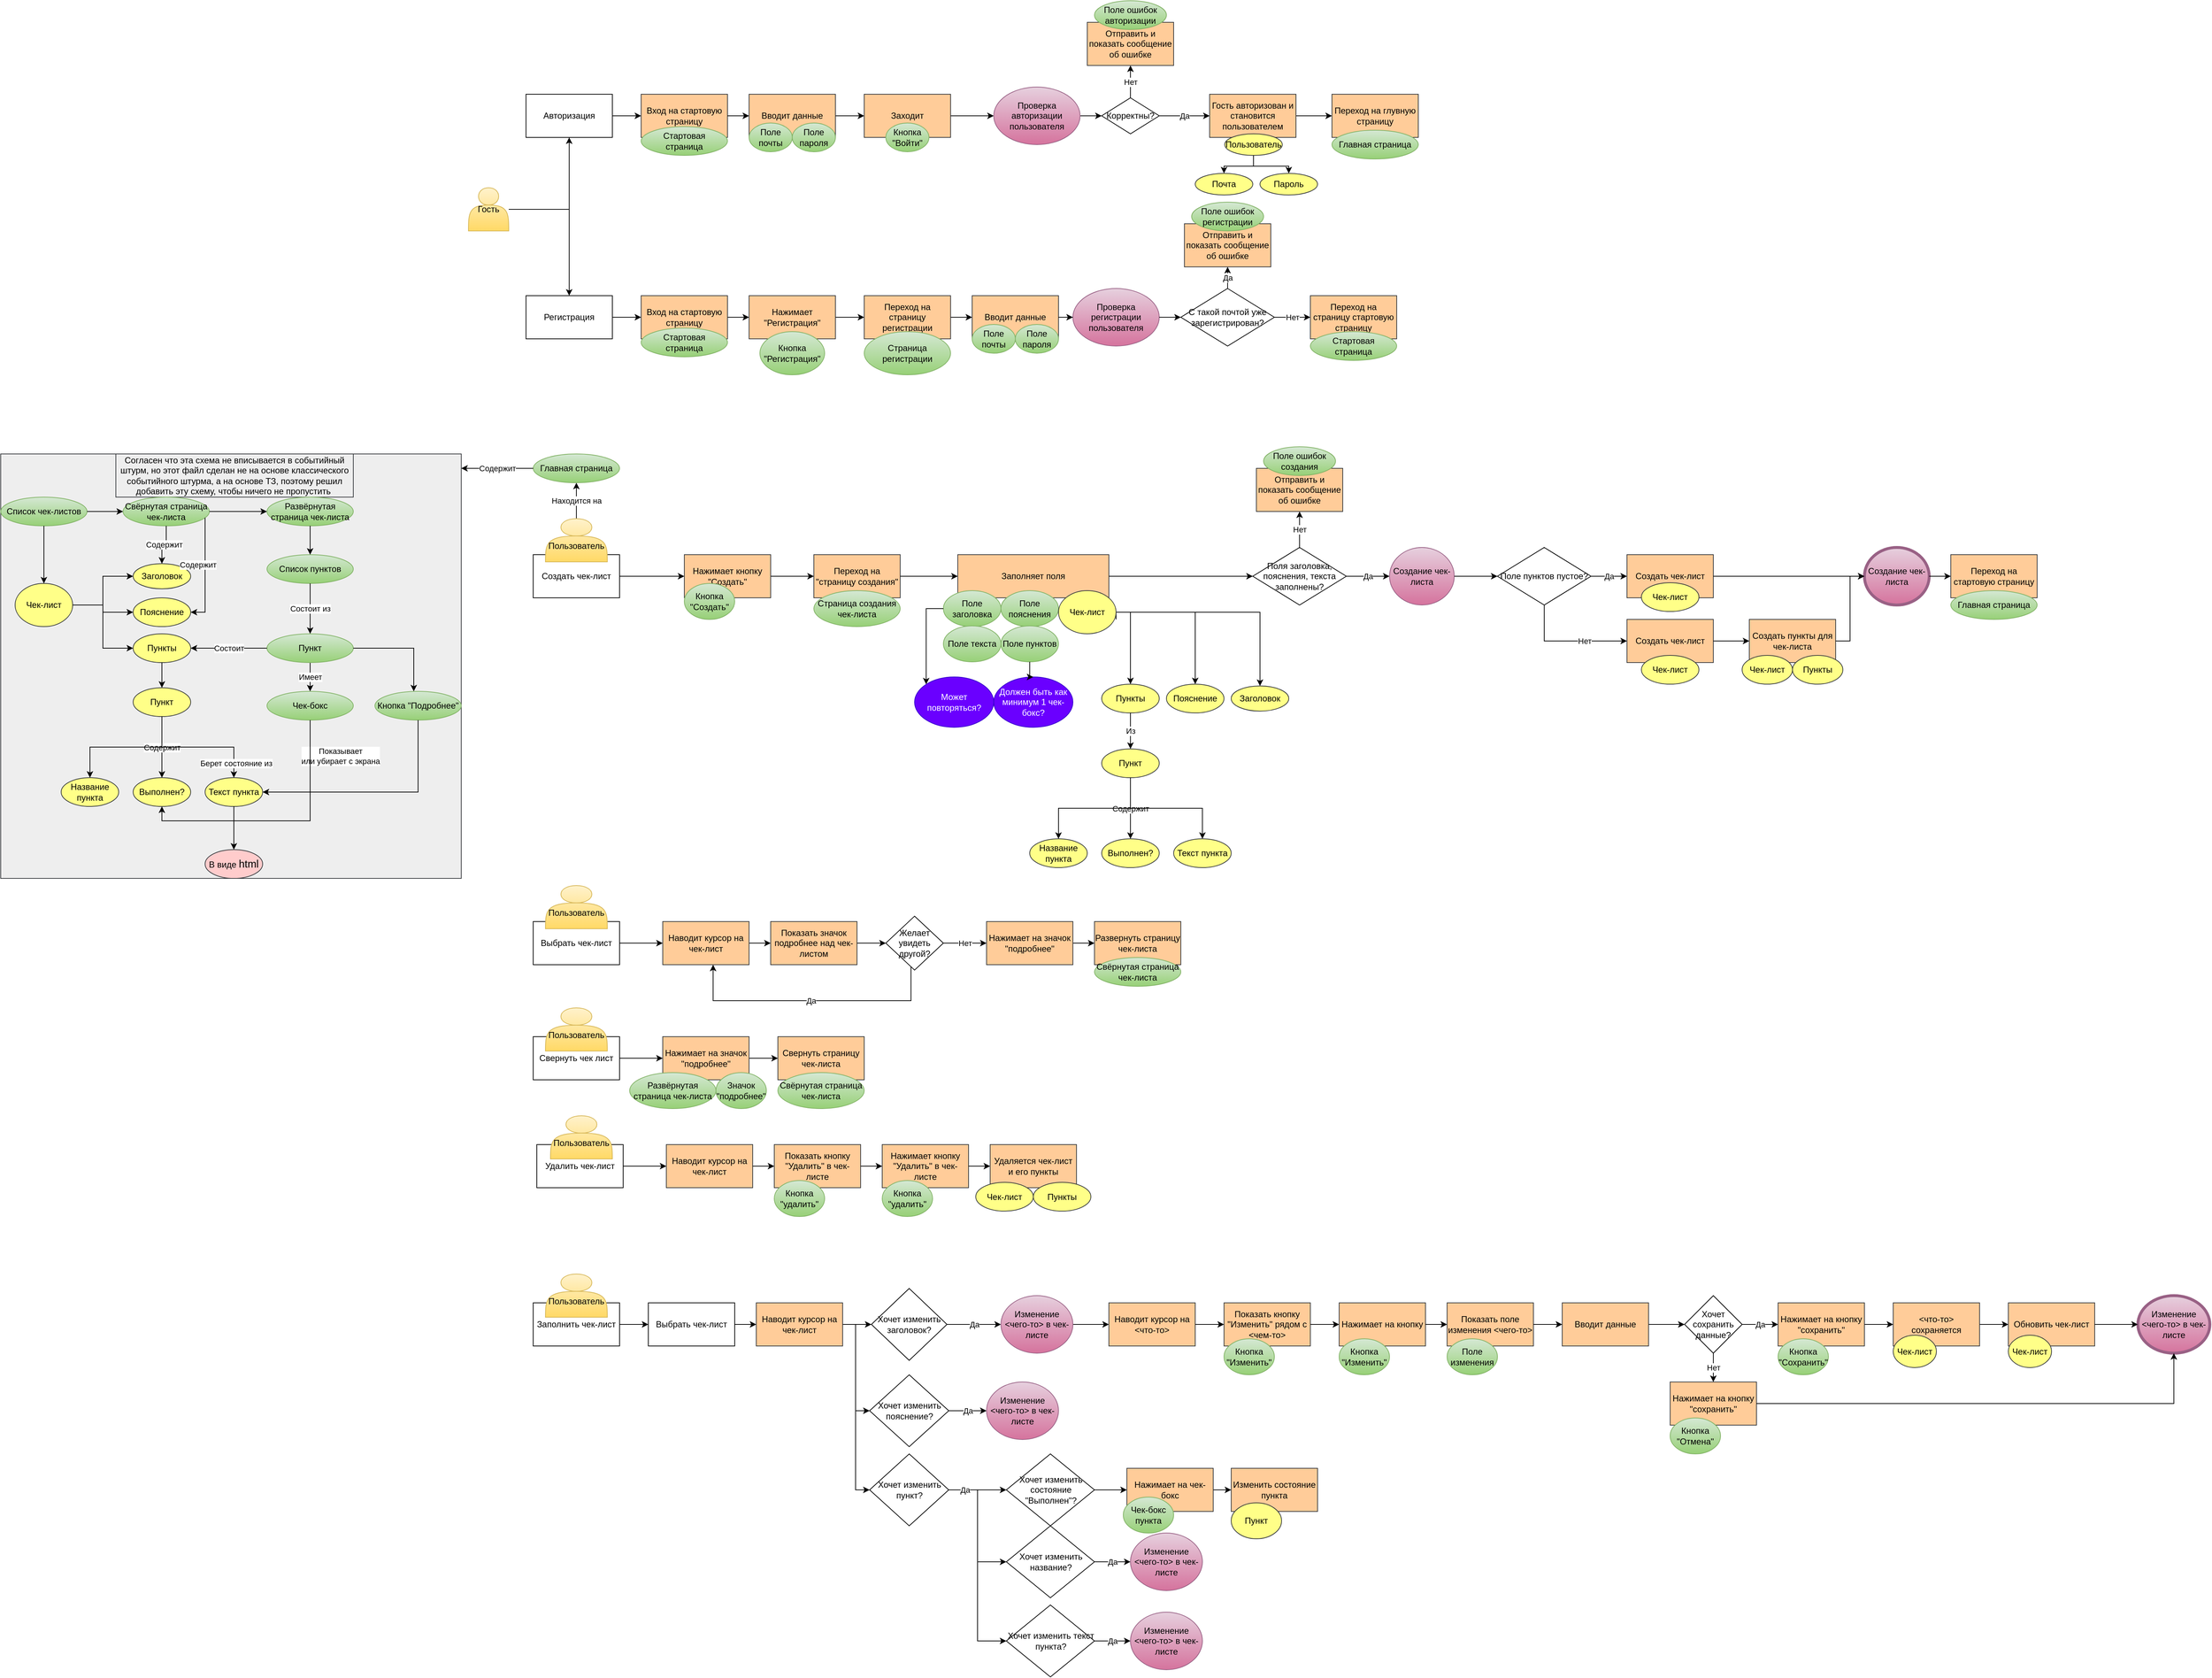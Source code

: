 <mxfile version="13.7.9" type="device" pages="2"><diagram id="hAp0nGm5Zk4I6dHrrMiU" name="Страница 1"><mxGraphModel dx="1695" dy="510" grid="1" gridSize="10" guides="1" tooltips="1" connect="1" arrows="1" fold="1" page="1" pageScale="1" pageWidth="827" pageHeight="1169" math="0" shadow="0"><root><mxCell id="0"/><mxCell id="1" parent="0"/><mxCell id="o-DwiOjQ3VG6qyazxTKf-35" style="edgeStyle=orthogonalEdgeStyle;rounded=0;orthogonalLoop=1;jettySize=auto;html=1;exitX=1;exitY=0.5;exitDx=0;exitDy=0;" edge="1" parent="1" source="iDs7KGcmhrMYAhcc_zAi-1" target="o-DwiOjQ3VG6qyazxTKf-21"><mxGeometry relative="1" as="geometry"/></mxCell><mxCell id="iDs7KGcmhrMYAhcc_zAi-1" value="Выбрать чек-лист" style="rounded=0;whiteSpace=wrap;html=1;" parent="1" vertex="1"><mxGeometry x="90" y="1530" width="120" height="60" as="geometry"/></mxCell><mxCell id="o-DwiOjQ3VG6qyazxTKf-37" style="edgeStyle=orthogonalEdgeStyle;rounded=0;orthogonalLoop=1;jettySize=auto;html=1;exitX=1;exitY=0.5;exitDx=0;exitDy=0;" edge="1" parent="1" source="Vcn08FigB7nq0v90t2fD-1" target="o-DwiOjQ3VG6qyazxTKf-36"><mxGeometry relative="1" as="geometry"/></mxCell><mxCell id="Vcn08FigB7nq0v90t2fD-1" value="Заполнить чек-лист" style="rounded=0;whiteSpace=wrap;html=1;" parent="1" vertex="1"><mxGeometry x="90" y="2060" width="120" height="60" as="geometry"/></mxCell><mxCell id="DxynelPrsrZIK36I3CF4-153" style="edgeStyle=orthogonalEdgeStyle;rounded=0;orthogonalLoop=1;jettySize=auto;html=1;exitX=1;exitY=0.5;exitDx=0;exitDy=0;" parent="1" source="Vcn08FigB7nq0v90t2fD-2" target="Q6i3124ClcI-MEiRCgdZ-14" edge="1"><mxGeometry relative="1" as="geometry"/></mxCell><mxCell id="Vcn08FigB7nq0v90t2fD-2" value="Авторизация" style="rounded=0;whiteSpace=wrap;html=1;" parent="1" vertex="1"><mxGeometry x="80" y="380" width="120" height="60" as="geometry"/></mxCell><mxCell id="DxynelPrsrZIK36I3CF4-168" style="edgeStyle=orthogonalEdgeStyle;rounded=0;orthogonalLoop=1;jettySize=auto;html=1;exitX=1;exitY=0.5;exitDx=0;exitDy=0;" parent="1" source="DxynelPrsrZIK36I3CF4-169" target="DxynelPrsrZIK36I3CF4-167" edge="1"><mxGeometry relative="1" as="geometry"/></mxCell><mxCell id="DxynelPrsrZIK36I3CF4-173" style="edgeStyle=orthogonalEdgeStyle;rounded=0;orthogonalLoop=1;jettySize=auto;html=1;exitX=1;exitY=0.5;exitDx=0;exitDy=0;entryX=0;entryY=0.5;entryDx=0;entryDy=0;" parent="1" source="Vcn08FigB7nq0v90t2fD-3" target="DxynelPrsrZIK36I3CF4-169" edge="1"><mxGeometry relative="1" as="geometry"/></mxCell><mxCell id="Vcn08FigB7nq0v90t2fD-3" value="Регистрация" style="rounded=0;whiteSpace=wrap;html=1;" parent="1" vertex="1"><mxGeometry x="80" y="660" width="120" height="60" as="geometry"/></mxCell><mxCell id="EQm_vzaCZYgoABEfjJJD-46" style="edgeStyle=orthogonalEdgeStyle;rounded=0;orthogonalLoop=1;jettySize=auto;html=1;" parent="1" source="Vcn08FigB7nq0v90t2fD-4" target="EQm_vzaCZYgoABEfjJJD-45" edge="1"><mxGeometry relative="1" as="geometry"/></mxCell><mxCell id="Vcn08FigB7nq0v90t2fD-4" value="Создать чек-лист" style="rounded=0;whiteSpace=wrap;html=1;" parent="1" vertex="1"><mxGeometry x="90" y="1020" width="120" height="60" as="geometry"/></mxCell><mxCell id="DxynelPrsrZIK36I3CF4-155" style="edgeStyle=orthogonalEdgeStyle;rounded=0;orthogonalLoop=1;jettySize=auto;html=1;exitX=1;exitY=0.5;exitDx=0;exitDy=0;" parent="1" source="DxynelPrsrZIK36I3CF4-147" target="DxynelPrsrZIK36I3CF4-150" edge="1"><mxGeometry relative="1" as="geometry"/></mxCell><mxCell id="DxynelPrsrZIK36I3CF4-147" value="Вводит данные" style="rounded=0;whiteSpace=wrap;html=1;fillColor=#ffcc99;strokeColor=#36393d;" parent="1" vertex="1"><mxGeometry x="390" y="380" width="120" height="60" as="geometry"/></mxCell><mxCell id="DxynelPrsrZIK36I3CF4-148" value="Поле почты" style="ellipse;whiteSpace=wrap;html=1;rounded=0;strokeColor=#82b366;fillColor=#d5e8d4;gradientColor=#97d077;" parent="1" vertex="1"><mxGeometry x="390" y="420" width="60" height="40" as="geometry"/></mxCell><mxCell id="DxynelPrsrZIK36I3CF4-149" value="Поле пароля" style="ellipse;whiteSpace=wrap;html=1;rounded=0;strokeColor=#82b366;fillColor=#d5e8d4;gradientColor=#97d077;" parent="1" vertex="1"><mxGeometry x="450" y="420" width="60" height="40" as="geometry"/></mxCell><mxCell id="DxynelPrsrZIK36I3CF4-157" value="" style="edgeStyle=orthogonalEdgeStyle;rounded=0;orthogonalLoop=1;jettySize=auto;html=1;entryX=0;entryY=0.5;entryDx=0;entryDy=0;" parent="1" source="DxynelPrsrZIK36I3CF4-150" target="DxynelPrsrZIK36I3CF4-158" edge="1"><mxGeometry relative="1" as="geometry"/></mxCell><mxCell id="DxynelPrsrZIK36I3CF4-150" value="Заходит" style="rounded=0;whiteSpace=wrap;html=1;fillColor=#ffcc99;strokeColor=#36393d;" parent="1" vertex="1"><mxGeometry x="550" y="380" width="120" height="60" as="geometry"/></mxCell><mxCell id="DxynelPrsrZIK36I3CF4-152" style="edgeStyle=orthogonalEdgeStyle;rounded=0;orthogonalLoop=1;jettySize=auto;html=1;" parent="1" source="DxynelPrsrZIK36I3CF4-151" target="Vcn08FigB7nq0v90t2fD-2" edge="1"><mxGeometry relative="1" as="geometry"/></mxCell><mxCell id="zcpMAKgCwcbYdZm_tLDU-1" style="edgeStyle=orthogonalEdgeStyle;rounded=0;orthogonalLoop=1;jettySize=auto;html=1;" parent="1" source="DxynelPrsrZIK36I3CF4-151" target="Vcn08FigB7nq0v90t2fD-3" edge="1"><mxGeometry relative="1" as="geometry"/></mxCell><mxCell id="DxynelPrsrZIK36I3CF4-151" value="Гость" style="shape=actor;whiteSpace=wrap;html=1;gradientColor=#ffd966;fillColor=#fff2cc;strokeColor=#d6b656;" parent="1" vertex="1"><mxGeometry y="510" width="56" height="60" as="geometry"/></mxCell><mxCell id="DxynelPrsrZIK36I3CF4-154" value="Кнопка&lt;br&gt;&quot;Войти&quot;" style="ellipse;whiteSpace=wrap;html=1;rounded=0;strokeColor=#82b366;fillColor=#d5e8d4;gradientColor=#97d077;" parent="1" vertex="1"><mxGeometry x="580" y="420" width="60" height="40" as="geometry"/></mxCell><mxCell id="DxynelPrsrZIK36I3CF4-160" value="Нет" style="edgeStyle=orthogonalEdgeStyle;rounded=0;orthogonalLoop=1;jettySize=auto;html=1;" parent="1" source="DxynelPrsrZIK36I3CF4-162" target="DxynelPrsrZIK36I3CF4-159" edge="1"><mxGeometry relative="1" as="geometry"/></mxCell><mxCell id="DxynelPrsrZIK36I3CF4-161" style="edgeStyle=orthogonalEdgeStyle;rounded=0;orthogonalLoop=1;jettySize=auto;html=1;" parent="1" source="DxynelPrsrZIK36I3CF4-158" target="DxynelPrsrZIK36I3CF4-162" edge="1"><mxGeometry relative="1" as="geometry"><mxPoint x="890" y="410" as="targetPoint"/></mxGeometry></mxCell><mxCell id="DxynelPrsrZIK36I3CF4-158" value="Проверка&lt;br&gt;авторизации&lt;br&gt;пользователя" style="ellipse;whiteSpace=wrap;html=1;rounded=0;strokeColor=#996185;fillColor=#e6d0de;gradientColor=#d5739d;" parent="1" vertex="1"><mxGeometry x="730" y="370" width="120" height="80" as="geometry"/></mxCell><mxCell id="DxynelPrsrZIK36I3CF4-159" value="Отправить и показать сообщение об ошибке" style="rounded=0;whiteSpace=wrap;html=1;fillColor=#ffcc99;strokeColor=#36393d;" parent="1" vertex="1"><mxGeometry x="860" y="280" width="120" height="60" as="geometry"/></mxCell><mxCell id="DxynelPrsrZIK36I3CF4-165" value="Да" style="edgeStyle=orthogonalEdgeStyle;rounded=0;orthogonalLoop=1;jettySize=auto;html=1;exitX=1;exitY=0.5;exitDx=0;exitDy=0;entryX=0;entryY=0.5;entryDx=0;entryDy=0;" parent="1" source="DxynelPrsrZIK36I3CF4-162" target="zcpMAKgCwcbYdZm_tLDU-3" edge="1"><mxGeometry relative="1" as="geometry"><mxPoint x="1000" y="410" as="targetPoint"/></mxGeometry></mxCell><mxCell id="DxynelPrsrZIK36I3CF4-162" value="Корректны?" style="rhombus;whiteSpace=wrap;html=1;" parent="1" vertex="1"><mxGeometry x="880" y="385" width="80" height="50" as="geometry"/></mxCell><mxCell id="DxynelPrsrZIK36I3CF4-163" value="Поле ошибок авторизации" style="ellipse;whiteSpace=wrap;html=1;rounded=0;strokeColor=#82b366;fillColor=#d5e8d4;gradientColor=#97d077;" parent="1" vertex="1"><mxGeometry x="870" y="250" width="100" height="40" as="geometry"/></mxCell><mxCell id="DxynelPrsrZIK36I3CF4-176" style="edgeStyle=orthogonalEdgeStyle;rounded=0;orthogonalLoop=1;jettySize=auto;html=1;exitX=1;exitY=0.5;exitDx=0;exitDy=0;" parent="1" source="DxynelPrsrZIK36I3CF4-184" target="DxynelPrsrZIK36I3CF4-195" edge="1"><mxGeometry relative="1" as="geometry"/></mxCell><mxCell id="DxynelPrsrZIK36I3CF4-172" value="" style="group" parent="1" vertex="1" connectable="0"><mxGeometry x="240" y="660" width="120" height="85" as="geometry"/></mxCell><mxCell id="DxynelPrsrZIK36I3CF4-169" value="Вход на стартовую страницу" style="rounded=0;whiteSpace=wrap;html=1;fillColor=#ffcc99;strokeColor=#36393d;" parent="DxynelPrsrZIK36I3CF4-172" vertex="1"><mxGeometry width="120" height="60" as="geometry"/></mxCell><mxCell id="DxynelPrsrZIK36I3CF4-170" value="Стартовая&lt;br&gt;страница" style="ellipse;whiteSpace=wrap;html=1;rounded=0;strokeColor=#82b366;fillColor=#d5e8d4;gradientColor=#97d077;" parent="DxynelPrsrZIK36I3CF4-172" vertex="1"><mxGeometry y="45" width="120" height="40" as="geometry"/></mxCell><mxCell id="DxynelPrsrZIK36I3CF4-185" style="edgeStyle=orthogonalEdgeStyle;rounded=0;orthogonalLoop=1;jettySize=auto;html=1;exitX=1;exitY=0.5;exitDx=0;exitDy=0;" parent="1" source="DxynelPrsrZIK36I3CF4-167" target="DxynelPrsrZIK36I3CF4-184" edge="1"><mxGeometry relative="1" as="geometry"><mxPoint x="510" y="630" as="sourcePoint"/><mxPoint x="680" y="630" as="targetPoint"/></mxGeometry></mxCell><mxCell id="DxynelPrsrZIK36I3CF4-193" value="" style="group" parent="1" vertex="1" connectable="0"><mxGeometry x="840" y="530" width="450" height="220" as="geometry"/></mxCell><mxCell id="DxynelPrsrZIK36I3CF4-175" value="Проверка&lt;br&gt;регистрации&lt;br&gt;пользователя" style="ellipse;whiteSpace=wrap;html=1;rounded=0;strokeColor=#996185;fillColor=#e6d0de;gradientColor=#d5739d;" parent="DxynelPrsrZIK36I3CF4-193" vertex="1"><mxGeometry y="120" width="120" height="80" as="geometry"/></mxCell><mxCell id="DxynelPrsrZIK36I3CF4-180" value="С такой почтой уже зарегистрирован?" style="rhombus;whiteSpace=wrap;html=1;" parent="DxynelPrsrZIK36I3CF4-193" vertex="1"><mxGeometry x="150" y="120" width="130" height="80" as="geometry"/></mxCell><mxCell id="DxynelPrsrZIK36I3CF4-187" value="" style="group" parent="DxynelPrsrZIK36I3CF4-193" vertex="1" connectable="0"><mxGeometry x="155" width="120" height="90" as="geometry"/></mxCell><mxCell id="DxynelPrsrZIK36I3CF4-182" value="Отправить и показать сообщение об ошибке" style="rounded=0;whiteSpace=wrap;html=1;fillColor=#ffcc99;strokeColor=#36393d;" parent="DxynelPrsrZIK36I3CF4-187" vertex="1"><mxGeometry y="30" width="120" height="60" as="geometry"/></mxCell><mxCell id="DxynelPrsrZIK36I3CF4-183" value="Поле ошибок регистрации" style="ellipse;whiteSpace=wrap;html=1;rounded=0;strokeColor=#82b366;fillColor=#d5e8d4;gradientColor=#97d077;" parent="DxynelPrsrZIK36I3CF4-187" vertex="1"><mxGeometry x="10" width="100" height="40" as="geometry"/></mxCell><mxCell id="DxynelPrsrZIK36I3CF4-192" value="" style="group" parent="DxynelPrsrZIK36I3CF4-193" vertex="1" connectable="0"><mxGeometry x="330" y="130" width="120" height="90" as="geometry"/></mxCell><mxCell id="DxynelPrsrZIK36I3CF4-189" value="Переход на страницу стартовую страницу" style="rounded=0;whiteSpace=wrap;html=1;fillColor=#ffcc99;strokeColor=#36393d;" parent="DxynelPrsrZIK36I3CF4-192" vertex="1"><mxGeometry width="120" height="60" as="geometry"/></mxCell><mxCell id="DxynelPrsrZIK36I3CF4-191" value="Стартовая&lt;br&gt;страница" style="ellipse;whiteSpace=wrap;html=1;rounded=0;strokeColor=#82b366;fillColor=#d5e8d4;gradientColor=#97d077;" parent="DxynelPrsrZIK36I3CF4-192" vertex="1"><mxGeometry y="50" width="120" height="40" as="geometry"/></mxCell><mxCell id="DxynelPrsrZIK36I3CF4-181" style="edgeStyle=orthogonalEdgeStyle;rounded=0;orthogonalLoop=1;jettySize=auto;html=1;exitX=1;exitY=0.5;exitDx=0;exitDy=0;" parent="DxynelPrsrZIK36I3CF4-193" source="DxynelPrsrZIK36I3CF4-175" target="DxynelPrsrZIK36I3CF4-180" edge="1"><mxGeometry relative="1" as="geometry"/></mxCell><mxCell id="DxynelPrsrZIK36I3CF4-179" value="Да" style="edgeStyle=orthogonalEdgeStyle;rounded=0;orthogonalLoop=1;jettySize=auto;html=1;exitX=0.5;exitY=0;exitDx=0;exitDy=0;entryX=0.5;entryY=1;entryDx=0;entryDy=0;" parent="DxynelPrsrZIK36I3CF4-193" source="DxynelPrsrZIK36I3CF4-180" target="DxynelPrsrZIK36I3CF4-182" edge="1"><mxGeometry relative="1" as="geometry"><mxPoint x="1010" y="635" as="targetPoint"/></mxGeometry></mxCell><mxCell id="DxynelPrsrZIK36I3CF4-177" value="Нет" style="edgeStyle=orthogonalEdgeStyle;rounded=0;orthogonalLoop=1;jettySize=auto;html=1;exitX=1;exitY=0.5;exitDx=0;exitDy=0;" parent="DxynelPrsrZIK36I3CF4-193" source="DxynelPrsrZIK36I3CF4-180" target="DxynelPrsrZIK36I3CF4-189" edge="1"><mxGeometry relative="1" as="geometry"><mxPoint x="1040" y="660" as="targetPoint"/></mxGeometry></mxCell><mxCell id="DxynelPrsrZIK36I3CF4-198" value="" style="group" parent="1" vertex="1" connectable="0"><mxGeometry x="700" y="660" width="120" height="80" as="geometry"/></mxCell><mxCell id="DxynelPrsrZIK36I3CF4-195" value="Вводит данные" style="rounded=0;whiteSpace=wrap;html=1;fillColor=#ffcc99;strokeColor=#36393d;" parent="DxynelPrsrZIK36I3CF4-198" vertex="1"><mxGeometry width="120" height="60" as="geometry"/></mxCell><mxCell id="DxynelPrsrZIK36I3CF4-196" value="Поле почты" style="ellipse;whiteSpace=wrap;html=1;rounded=0;strokeColor=#82b366;fillColor=#d5e8d4;gradientColor=#97d077;" parent="DxynelPrsrZIK36I3CF4-198" vertex="1"><mxGeometry y="40" width="60" height="40" as="geometry"/></mxCell><mxCell id="DxynelPrsrZIK36I3CF4-197" value="Поле пароля" style="ellipse;whiteSpace=wrap;html=1;rounded=0;strokeColor=#82b366;fillColor=#d5e8d4;gradientColor=#97d077;" parent="DxynelPrsrZIK36I3CF4-198" vertex="1"><mxGeometry x="60" y="40" width="60" height="40" as="geometry"/></mxCell><mxCell id="DxynelPrsrZIK36I3CF4-199" style="edgeStyle=orthogonalEdgeStyle;rounded=0;orthogonalLoop=1;jettySize=auto;html=1;exitX=1;exitY=0.5;exitDx=0;exitDy=0;" parent="1" source="DxynelPrsrZIK36I3CF4-195" target="DxynelPrsrZIK36I3CF4-175" edge="1"><mxGeometry relative="1" as="geometry"/></mxCell><mxCell id="DxynelPrsrZIK36I3CF4-200" value="" style="group" parent="1" vertex="1" connectable="0"><mxGeometry x="550" y="660" width="120" height="110" as="geometry"/></mxCell><mxCell id="DxynelPrsrZIK36I3CF4-184" value="Переход на страницу регистрации" style="rounded=0;whiteSpace=wrap;html=1;fillColor=#ffcc99;strokeColor=#36393d;" parent="DxynelPrsrZIK36I3CF4-200" vertex="1"><mxGeometry width="120" height="60" as="geometry"/></mxCell><mxCell id="DxynelPrsrZIK36I3CF4-186" value="Страница регистрации" style="ellipse;whiteSpace=wrap;html=1;rounded=0;strokeColor=#82b366;fillColor=#d5e8d4;gradientColor=#97d077;" parent="DxynelPrsrZIK36I3CF4-200" vertex="1"><mxGeometry y="50" width="120" height="60" as="geometry"/></mxCell><mxCell id="DxynelPrsrZIK36I3CF4-201" value="" style="group" parent="1" vertex="1" connectable="0"><mxGeometry x="390" y="660" width="120" height="110" as="geometry"/></mxCell><mxCell id="DxynelPrsrZIK36I3CF4-167" value="Нажимает &quot;Регистрация&quot;" style="rounded=0;whiteSpace=wrap;html=1;fillColor=#ffcc99;strokeColor=#36393d;" parent="DxynelPrsrZIK36I3CF4-201" vertex="1"><mxGeometry width="120" height="60" as="geometry"/></mxCell><mxCell id="DxynelPrsrZIK36I3CF4-174" value="Кнопка&lt;br&gt;&quot;Регистрация&quot;" style="ellipse;whiteSpace=wrap;html=1;rounded=0;strokeColor=#82b366;fillColor=#d5e8d4;gradientColor=#97d077;" parent="DxynelPrsrZIK36I3CF4-201" vertex="1"><mxGeometry x="15" y="50" width="90" height="60" as="geometry"/></mxCell><mxCell id="4tGCmEU0K5qItsRlWRSe-52" value="Находится на" style="edgeStyle=orthogonalEdgeStyle;rounded=0;orthogonalLoop=1;jettySize=auto;html=1;" edge="1" parent="1" source="zcpMAKgCwcbYdZm_tLDU-2" target="4tGCmEU0K5qItsRlWRSe-48"><mxGeometry relative="1" as="geometry"><mxPoint x="150" y="890" as="targetPoint"/></mxGeometry></mxCell><mxCell id="zcpMAKgCwcbYdZm_tLDU-2" value="&lt;br&gt;Пользователь" style="shape=actor;whiteSpace=wrap;html=1;gradientColor=#ffd966;fillColor=#fff2cc;strokeColor=#d6b656;" parent="1" vertex="1"><mxGeometry x="107" y="970" width="86" height="60" as="geometry"/></mxCell><mxCell id="zcpMAKgCwcbYdZm_tLDU-4" style="edgeStyle=orthogonalEdgeStyle;rounded=0;orthogonalLoop=1;jettySize=auto;html=1;exitX=1;exitY=0.5;exitDx=0;exitDy=0;entryX=0;entryY=0.5;entryDx=0;entryDy=0;" parent="1" source="zcpMAKgCwcbYdZm_tLDU-3" target="DxynelPrsrZIK36I3CF4-156" edge="1"><mxGeometry relative="1" as="geometry"/></mxCell><mxCell id="zcpMAKgCwcbYdZm_tLDU-3" value="Гость авторизован и становится пользователем" style="rounded=0;whiteSpace=wrap;html=1;fillColor=#ffcc99;strokeColor=#36393d;" parent="1" vertex="1"><mxGeometry x="1030" y="380" width="120" height="60" as="geometry"/></mxCell><mxCell id="zcpMAKgCwcbYdZm_tLDU-5" value="" style="group" parent="1" vertex="1" connectable="0"><mxGeometry x="1200" y="380" width="120" height="90" as="geometry"/></mxCell><mxCell id="DxynelPrsrZIK36I3CF4-156" value="Переход на глувную страницу" style="rounded=0;whiteSpace=wrap;html=1;fillColor=#ffcc99;strokeColor=#36393d;" parent="zcpMAKgCwcbYdZm_tLDU-5" vertex="1"><mxGeometry width="120" height="60" as="geometry"/></mxCell><mxCell id="DxynelPrsrZIK36I3CF4-166" value="Главная страница" style="ellipse;whiteSpace=wrap;html=1;rounded=0;strokeColor=#82b366;fillColor=#d5e8d4;gradientColor=#97d077;" parent="zcpMAKgCwcbYdZm_tLDU-5" vertex="1"><mxGeometry y="50" width="120" height="40" as="geometry"/></mxCell><mxCell id="EQm_vzaCZYgoABEfjJJD-49" value="" style="edgeStyle=orthogonalEdgeStyle;rounded=0;orthogonalLoop=1;jettySize=auto;html=1;" parent="1" source="EQm_vzaCZYgoABEfjJJD-45" target="EQm_vzaCZYgoABEfjJJD-48" edge="1"><mxGeometry relative="1" as="geometry"/></mxCell><mxCell id="EQm_vzaCZYgoABEfjJJD-51" value="" style="group" parent="1" vertex="1" connectable="0"><mxGeometry x="300" y="1020" width="120" height="90" as="geometry"/></mxCell><mxCell id="EQm_vzaCZYgoABEfjJJD-45" value="Нажимает кнопку &quot;Создать&quot;" style="rounded=0;whiteSpace=wrap;html=1;fillColor=#ffcc99;strokeColor=#36393d;" parent="EQm_vzaCZYgoABEfjJJD-51" vertex="1"><mxGeometry width="120" height="60" as="geometry"/></mxCell><mxCell id="EQm_vzaCZYgoABEfjJJD-47" value="Кнопка&lt;br&gt;&quot;Создать&quot;" style="ellipse;whiteSpace=wrap;html=1;rounded=0;strokeColor=#82b366;fillColor=#d5e8d4;gradientColor=#97d077;" parent="EQm_vzaCZYgoABEfjJJD-51" vertex="1"><mxGeometry y="40" width="70" height="50" as="geometry"/></mxCell><mxCell id="EQm_vzaCZYgoABEfjJJD-52" value="" style="group" parent="1" vertex="1" connectable="0"><mxGeometry x="480" y="1020" width="120" height="100" as="geometry"/></mxCell><mxCell id="EQm_vzaCZYgoABEfjJJD-48" value="Переход на &quot;страницу создания&quot;" style="rounded=0;whiteSpace=wrap;html=1;fillColor=#ffcc99;strokeColor=#36393d;" parent="EQm_vzaCZYgoABEfjJJD-52" vertex="1"><mxGeometry width="120" height="60" as="geometry"/></mxCell><mxCell id="EQm_vzaCZYgoABEfjJJD-50" value="Страница создания чек-листа" style="ellipse;whiteSpace=wrap;html=1;rounded=0;strokeColor=#82b366;fillColor=#d5e8d4;gradientColor=#97d077;" parent="EQm_vzaCZYgoABEfjJJD-52" vertex="1"><mxGeometry y="50" width="120" height="50" as="geometry"/></mxCell><mxCell id="EQm_vzaCZYgoABEfjJJD-54" value="" style="edgeStyle=orthogonalEdgeStyle;rounded=0;orthogonalLoop=1;jettySize=auto;html=1;" parent="1" source="EQm_vzaCZYgoABEfjJJD-48" target="EQm_vzaCZYgoABEfjJJD-53" edge="1"><mxGeometry relative="1" as="geometry"/></mxCell><mxCell id="EQm_vzaCZYgoABEfjJJD-76" style="edgeStyle=orthogonalEdgeStyle;rounded=0;orthogonalLoop=1;jettySize=auto;html=1;" parent="1" source="EQm_vzaCZYgoABEfjJJD-53" target="EQm_vzaCZYgoABEfjJJD-69" edge="1"><mxGeometry x="1810" y="1680" as="geometry"><mxPoint x="1000" y="1050" as="sourcePoint"/></mxGeometry></mxCell><mxCell id="EQm_vzaCZYgoABEfjJJD-69" value="Поля заголовка, пояснения, текста заполнены?" style="rhombus;whiteSpace=wrap;html=1;" parent="1" vertex="1"><mxGeometry x="1090" y="1010" width="130" height="80" as="geometry"/></mxCell><mxCell id="EQm_vzaCZYgoABEfjJJD-70" value="" style="group" parent="1" vertex="1" connectable="0"><mxGeometry x="1095" y="870" width="120" height="90" as="geometry"/></mxCell><mxCell id="EQm_vzaCZYgoABEfjJJD-71" value="Отправить и показать сообщение об ошибке" style="rounded=0;whiteSpace=wrap;html=1;fillColor=#ffcc99;strokeColor=#36393d;" parent="EQm_vzaCZYgoABEfjJJD-70" vertex="1"><mxGeometry y="30" width="120" height="60" as="geometry"/></mxCell><mxCell id="EQm_vzaCZYgoABEfjJJD-72" value="Поле ошибок создания" style="ellipse;whiteSpace=wrap;html=1;rounded=0;strokeColor=#82b366;fillColor=#d5e8d4;gradientColor=#97d077;" parent="EQm_vzaCZYgoABEfjJJD-70" vertex="1"><mxGeometry x="10" width="100" height="40" as="geometry"/></mxCell><mxCell id="EQm_vzaCZYgoABEfjJJD-77" value="Нет" style="edgeStyle=orthogonalEdgeStyle;rounded=0;orthogonalLoop=1;jettySize=auto;html=1;exitX=0.5;exitY=0;exitDx=0;exitDy=0;entryX=0.5;entryY=1;entryDx=0;entryDy=0;" parent="1" source="EQm_vzaCZYgoABEfjJJD-69" target="EQm_vzaCZYgoABEfjJJD-71" edge="1"><mxGeometry x="1770" y="1680" as="geometry"><mxPoint x="2780" y="2315" as="targetPoint"/></mxGeometry></mxCell><mxCell id="EQm_vzaCZYgoABEfjJJD-95" value="Да" style="edgeStyle=orthogonalEdgeStyle;rounded=0;orthogonalLoop=1;jettySize=auto;html=1;entryX=0;entryY=0.5;entryDx=0;entryDy=0;" parent="1" source="EQm_vzaCZYgoABEfjJJD-69" target="EQm_vzaCZYgoABEfjJJD-113" edge="1"><mxGeometry x="840" y="870" as="geometry"/></mxCell><mxCell id="o-DwiOjQ3VG6qyazxTKf-34" style="edgeStyle=orthogonalEdgeStyle;rounded=0;orthogonalLoop=1;jettySize=auto;html=1;" edge="1" parent="1" source="o-DwiOjQ3VG6qyazxTKf-21" target="o-DwiOjQ3VG6qyazxTKf-23"><mxGeometry relative="1" as="geometry"/></mxCell><mxCell id="o-DwiOjQ3VG6qyazxTKf-21" value="Наводит курсор на чек-лист" style="rounded=0;whiteSpace=wrap;html=1;fillColor=#ffcc99;strokeColor=#36393d;" vertex="1" parent="1"><mxGeometry x="270" y="1530" width="120" height="60" as="geometry"/></mxCell><mxCell id="o-DwiOjQ3VG6qyazxTKf-22" value="" style="group" vertex="1" connectable="0" parent="1"><mxGeometry x="420" y="1530" width="120" height="90" as="geometry"/></mxCell><mxCell id="o-DwiOjQ3VG6qyazxTKf-23" value="Показать значок подробнее над чек-листом" style="rounded=0;whiteSpace=wrap;html=1;fillColor=#ffcc99;strokeColor=#36393d;" vertex="1" parent="o-DwiOjQ3VG6qyazxTKf-22"><mxGeometry width="120" height="60" as="geometry"/></mxCell><mxCell id="o-DwiOjQ3VG6qyazxTKf-25" value="Да" style="edgeStyle=orthogonalEdgeStyle;rounded=0;orthogonalLoop=1;jettySize=auto;html=1;" edge="1" parent="1" source="o-DwiOjQ3VG6qyazxTKf-27" target="o-DwiOjQ3VG6qyazxTKf-21"><mxGeometry relative="1" as="geometry"><mxPoint x="340" y="1600" as="targetPoint"/><Array as="points"><mxPoint x="615" y="1640"/><mxPoint x="340" y="1640"/></Array></mxGeometry></mxCell><mxCell id="o-DwiOjQ3VG6qyazxTKf-26" value="Нет" style="edgeStyle=orthogonalEdgeStyle;rounded=0;orthogonalLoop=1;jettySize=auto;html=1;exitX=1;exitY=0.5;exitDx=0;exitDy=0;" edge="1" parent="1" source="o-DwiOjQ3VG6qyazxTKf-27" target="o-DwiOjQ3VG6qyazxTKf-29"><mxGeometry relative="1" as="geometry"><mxPoint x="710" y="1567.5" as="targetPoint"/></mxGeometry></mxCell><mxCell id="o-DwiOjQ3VG6qyazxTKf-27" value="Желает увидеть другой?" style="rhombus;whiteSpace=wrap;html=1;" vertex="1" parent="1"><mxGeometry x="580" y="1522.5" width="80" height="75" as="geometry"/></mxCell><mxCell id="o-DwiOjQ3VG6qyazxTKf-32" style="edgeStyle=orthogonalEdgeStyle;rounded=0;orthogonalLoop=1;jettySize=auto;html=1;exitX=1;exitY=0.5;exitDx=0;exitDy=0;" edge="1" parent="1" source="o-DwiOjQ3VG6qyazxTKf-29" target="o-DwiOjQ3VG6qyazxTKf-30"><mxGeometry relative="1" as="geometry"/></mxCell><mxCell id="o-DwiOjQ3VG6qyazxTKf-29" value="Нажимает на значок &quot;подробнее&quot;" style="rounded=0;whiteSpace=wrap;html=1;fillColor=#ffcc99;strokeColor=#36393d;" vertex="1" parent="1"><mxGeometry x="720" y="1530" width="120" height="60" as="geometry"/></mxCell><mxCell id="o-DwiOjQ3VG6qyazxTKf-30" value="Развернуть страницу чек-листа" style="rounded=0;whiteSpace=wrap;html=1;fillColor=#ffcc99;strokeColor=#36393d;" vertex="1" parent="1"><mxGeometry x="870" y="1530" width="120" height="60" as="geometry"/></mxCell><mxCell id="o-DwiOjQ3VG6qyazxTKf-33" style="edgeStyle=orthogonalEdgeStyle;rounded=0;orthogonalLoop=1;jettySize=auto;html=1;exitX=1;exitY=0.5;exitDx=0;exitDy=0;" edge="1" parent="1" source="o-DwiOjQ3VG6qyazxTKf-23" target="o-DwiOjQ3VG6qyazxTKf-27"><mxGeometry relative="1" as="geometry"/></mxCell><mxCell id="o-DwiOjQ3VG6qyazxTKf-66" style="edgeStyle=orthogonalEdgeStyle;rounded=0;orthogonalLoop=1;jettySize=auto;html=1;" edge="1" parent="1" source="o-DwiOjQ3VG6qyazxTKf-36" target="o-DwiOjQ3VG6qyazxTKf-65"><mxGeometry relative="1" as="geometry"/></mxCell><mxCell id="o-DwiOjQ3VG6qyazxTKf-36" value="Выбрать чек-лист" style="rounded=0;whiteSpace=wrap;html=1;" vertex="1" parent="1"><mxGeometry x="250" y="2060" width="120" height="60" as="geometry"/></mxCell><mxCell id="o-DwiOjQ3VG6qyazxTKf-61" value="" style="group" vertex="1" connectable="0" parent="1"><mxGeometry x="95" y="1840" width="770" height="92.5" as="geometry"/></mxCell><mxCell id="Vcn08FigB7nq0v90t2fD-5" value="Удалить чек-лист" style="rounded=0;whiteSpace=wrap;html=1;" parent="o-DwiOjQ3VG6qyazxTKf-61" vertex="1"><mxGeometry width="120" height="60" as="geometry"/></mxCell><mxCell id="EQm_vzaCZYgoABEfjJJD-117" value="" style="group" parent="o-DwiOjQ3VG6qyazxTKf-61" vertex="1" connectable="0"><mxGeometry x="480" width="120" height="90" as="geometry"/></mxCell><mxCell id="EQm_vzaCZYgoABEfjJJD-118" value="Нажимает кнопку &quot;Удалить&quot; в чек-листе" style="rounded=0;whiteSpace=wrap;html=1;fillColor=#ffcc99;strokeColor=#36393d;" parent="EQm_vzaCZYgoABEfjJJD-117" vertex="1"><mxGeometry width="120" height="60" as="geometry"/></mxCell><mxCell id="EQm_vzaCZYgoABEfjJJD-119" value="Кнопка&lt;br&gt;&quot;удалить&quot;" style="ellipse;whiteSpace=wrap;html=1;rounded=0;strokeColor=#82b366;fillColor=#d5e8d4;gradientColor=#97d077;" parent="EQm_vzaCZYgoABEfjJJD-117" vertex="1"><mxGeometry y="50" width="70" height="50" as="geometry"/></mxCell><mxCell id="o-DwiOjQ3VG6qyazxTKf-42" value="Наводит курсор на чек-лист" style="rounded=0;whiteSpace=wrap;html=1;fillColor=#ffcc99;strokeColor=#36393d;" vertex="1" parent="o-DwiOjQ3VG6qyazxTKf-61"><mxGeometry x="180" width="120" height="60" as="geometry"/></mxCell><mxCell id="o-DwiOjQ3VG6qyazxTKf-16" style="edgeStyle=orthogonalEdgeStyle;rounded=0;orthogonalLoop=1;jettySize=auto;html=1;exitX=1;exitY=0.5;exitDx=0;exitDy=0;" edge="1" parent="o-DwiOjQ3VG6qyazxTKf-61" source="Vcn08FigB7nq0v90t2fD-5" target="o-DwiOjQ3VG6qyazxTKf-42"><mxGeometry relative="1" as="geometry"/></mxCell><mxCell id="o-DwiOjQ3VG6qyazxTKf-44" value="" style="group" vertex="1" connectable="0" parent="o-DwiOjQ3VG6qyazxTKf-61"><mxGeometry x="330" width="120" height="90" as="geometry"/></mxCell><mxCell id="o-DwiOjQ3VG6qyazxTKf-45" value="Показать кнопку &quot;Удалить&quot; в чек-листе" style="rounded=0;whiteSpace=wrap;html=1;fillColor=#ffcc99;strokeColor=#36393d;" vertex="1" parent="o-DwiOjQ3VG6qyazxTKf-44"><mxGeometry width="120" height="60" as="geometry"/></mxCell><mxCell id="o-DwiOjQ3VG6qyazxTKf-46" value="Кнопка&lt;br&gt;&quot;удалить&quot;" style="ellipse;whiteSpace=wrap;html=1;rounded=0;strokeColor=#82b366;fillColor=#d5e8d4;gradientColor=#97d077;" vertex="1" parent="o-DwiOjQ3VG6qyazxTKf-44"><mxGeometry y="50" width="70" height="50" as="geometry"/></mxCell><mxCell id="o-DwiOjQ3VG6qyazxTKf-43" style="edgeStyle=orthogonalEdgeStyle;rounded=0;orthogonalLoop=1;jettySize=auto;html=1;exitX=1;exitY=0.5;exitDx=0;exitDy=0;" edge="1" parent="o-DwiOjQ3VG6qyazxTKf-61" source="o-DwiOjQ3VG6qyazxTKf-42" target="o-DwiOjQ3VG6qyazxTKf-45"><mxGeometry relative="1" as="geometry"/></mxCell><mxCell id="o-DwiOjQ3VG6qyazxTKf-47" style="edgeStyle=orthogonalEdgeStyle;rounded=0;orthogonalLoop=1;jettySize=auto;html=1;exitX=1;exitY=0.5;exitDx=0;exitDy=0;" edge="1" parent="o-DwiOjQ3VG6qyazxTKf-61" source="o-DwiOjQ3VG6qyazxTKf-45" target="EQm_vzaCZYgoABEfjJJD-118"><mxGeometry relative="1" as="geometry"/></mxCell><mxCell id="o-DwiOjQ3VG6qyazxTKf-48" value="" style="group" vertex="1" connectable="0" parent="o-DwiOjQ3VG6qyazxTKf-61"><mxGeometry x="610" width="160" height="92.5" as="geometry"/></mxCell><mxCell id="o-DwiOjQ3VG6qyazxTKf-17" value="Удаляется чек-лист и его пункты" style="rounded=0;whiteSpace=wrap;html=1;fillColor=#ffcc99;strokeColor=#36393d;" vertex="1" parent="o-DwiOjQ3VG6qyazxTKf-48"><mxGeometry x="20" width="120" height="60" as="geometry"/></mxCell><mxCell id="o-DwiOjQ3VG6qyazxTKf-19" value="Чек-лист" style="ellipse;whiteSpace=wrap;html=1;rounded=0;strokeColor=#36393d;fillColor=#ffff88;" vertex="1" parent="o-DwiOjQ3VG6qyazxTKf-48"><mxGeometry y="52.5" width="80" height="40" as="geometry"/></mxCell><mxCell id="o-DwiOjQ3VG6qyazxTKf-20" value="Пункты" style="ellipse;whiteSpace=wrap;html=1;rounded=0;strokeColor=#36393d;fillColor=#ffff88;" vertex="1" parent="o-DwiOjQ3VG6qyazxTKf-48"><mxGeometry x="80" y="52.5" width="80" height="40" as="geometry"/></mxCell><mxCell id="o-DwiOjQ3VG6qyazxTKf-49" style="edgeStyle=orthogonalEdgeStyle;rounded=0;orthogonalLoop=1;jettySize=auto;html=1;exitX=1;exitY=0.5;exitDx=0;exitDy=0;" edge="1" parent="o-DwiOjQ3VG6qyazxTKf-61" source="EQm_vzaCZYgoABEfjJJD-118" target="o-DwiOjQ3VG6qyazxTKf-17"><mxGeometry relative="1" as="geometry"/></mxCell><mxCell id="o-DwiOjQ3VG6qyazxTKf-55" style="edgeStyle=orthogonalEdgeStyle;rounded=0;orthogonalLoop=1;jettySize=auto;html=1;exitX=1;exitY=0.5;exitDx=0;exitDy=0;" edge="1" parent="1" source="o-DwiOjQ3VG6qyazxTKf-54" target="o-DwiOjQ3VG6qyazxTKf-52"><mxGeometry x="90" y="1690" as="geometry"/></mxCell><mxCell id="o-DwiOjQ3VG6qyazxTKf-58" style="edgeStyle=orthogonalEdgeStyle;rounded=0;orthogonalLoop=1;jettySize=auto;html=1;exitX=1;exitY=0.5;exitDx=0;exitDy=0;" edge="1" parent="1" source="o-DwiOjQ3VG6qyazxTKf-57" target="o-DwiOjQ3VG6qyazxTKf-54"><mxGeometry x="90" y="1690" as="geometry"/></mxCell><mxCell id="o-DwiOjQ3VG6qyazxTKf-57" value="Свернуть чек лист" style="rounded=0;whiteSpace=wrap;html=1;" vertex="1" parent="1"><mxGeometry x="90" y="1690" width="120" height="60" as="geometry"/></mxCell><mxCell id="o-DwiOjQ3VG6qyazxTKf-63" value="" style="group" vertex="1" connectable="0" parent="1"><mxGeometry x="430" y="1690" width="120" height="100" as="geometry"/></mxCell><mxCell id="o-DwiOjQ3VG6qyazxTKf-52" value="Свернуть страницу чек-листа" style="rounded=0;whiteSpace=wrap;html=1;fillColor=#ffcc99;strokeColor=#36393d;" vertex="1" parent="o-DwiOjQ3VG6qyazxTKf-63"><mxGeometry width="120" height="60" as="geometry"/></mxCell><mxCell id="o-DwiOjQ3VG6qyazxTKf-53" value="Свёрнутая страница чек-листа" style="ellipse;whiteSpace=wrap;html=1;rounded=0;strokeColor=#82b366;fillColor=#d5e8d4;gradientColor=#97d077;" vertex="1" parent="o-DwiOjQ3VG6qyazxTKf-63"><mxGeometry y="50" width="120" height="50" as="geometry"/></mxCell><mxCell id="o-DwiOjQ3VG6qyazxTKf-73" style="edgeStyle=orthogonalEdgeStyle;rounded=0;orthogonalLoop=1;jettySize=auto;html=1;exitX=1;exitY=0.5;exitDx=0;exitDy=0;" edge="1" parent="1" source="o-DwiOjQ3VG6qyazxTKf-65" target="o-DwiOjQ3VG6qyazxTKf-70"><mxGeometry relative="1" as="geometry"/></mxCell><mxCell id="o-DwiOjQ3VG6qyazxTKf-76" style="edgeStyle=orthogonalEdgeStyle;rounded=0;orthogonalLoop=1;jettySize=auto;html=1;exitX=1;exitY=0.5;exitDx=0;exitDy=0;entryX=0;entryY=0.5;entryDx=0;entryDy=0;" edge="1" parent="1" source="o-DwiOjQ3VG6qyazxTKf-65" target="o-DwiOjQ3VG6qyazxTKf-72"><mxGeometry relative="1" as="geometry"><Array as="points"><mxPoint x="538" y="2090"/><mxPoint x="538" y="2210"/></Array></mxGeometry></mxCell><mxCell id="o-DwiOjQ3VG6qyazxTKf-77" style="edgeStyle=orthogonalEdgeStyle;rounded=0;orthogonalLoop=1;jettySize=auto;html=1;exitX=1;exitY=0.5;exitDx=0;exitDy=0;entryX=0;entryY=0.5;entryDx=0;entryDy=0;" edge="1" parent="1" source="o-DwiOjQ3VG6qyazxTKf-65" target="o-DwiOjQ3VG6qyazxTKf-71"><mxGeometry relative="1" as="geometry"><Array as="points"><mxPoint x="538" y="2090"/><mxPoint x="538" y="2320"/></Array></mxGeometry></mxCell><mxCell id="o-DwiOjQ3VG6qyazxTKf-65" value="Наводит курсор на чек-лист" style="rounded=0;whiteSpace=wrap;html=1;fillColor=#ffcc99;strokeColor=#36393d;" vertex="1" parent="1"><mxGeometry x="400" y="2060" width="120" height="60" as="geometry"/></mxCell><mxCell id="o-DwiOjQ3VG6qyazxTKf-107" value="Да" style="edgeStyle=orthogonalEdgeStyle;rounded=0;orthogonalLoop=1;jettySize=auto;html=1;exitX=1;exitY=0.5;exitDx=0;exitDy=0;entryX=0;entryY=0.5;entryDx=0;entryDy=0;" edge="1" parent="1" source="o-DwiOjQ3VG6qyazxTKf-70" target="o-DwiOjQ3VG6qyazxTKf-112"><mxGeometry relative="1" as="geometry"/></mxCell><mxCell id="o-DwiOjQ3VG6qyazxTKf-70" value="Хочет изменить заголовок?" style="rhombus;whiteSpace=wrap;html=1;" vertex="1" parent="1"><mxGeometry x="560" y="2040" width="105" height="100" as="geometry"/></mxCell><mxCell id="o-DwiOjQ3VG6qyazxTKf-79" value="" style="edgeStyle=orthogonalEdgeStyle;rounded=0;orthogonalLoop=1;jettySize=auto;html=1;" edge="1" parent="1" source="o-DwiOjQ3VG6qyazxTKf-71" target="o-DwiOjQ3VG6qyazxTKf-78"><mxGeometry relative="1" as="geometry"/></mxCell><mxCell id="o-DwiOjQ3VG6qyazxTKf-82" style="edgeStyle=orthogonalEdgeStyle;rounded=0;orthogonalLoop=1;jettySize=auto;html=1;exitX=1;exitY=0.5;exitDx=0;exitDy=0;entryX=0;entryY=0.5;entryDx=0;entryDy=0;" edge="1" parent="1" source="o-DwiOjQ3VG6qyazxTKf-71" target="o-DwiOjQ3VG6qyazxTKf-80"><mxGeometry relative="1" as="geometry"/></mxCell><mxCell id="o-DwiOjQ3VG6qyazxTKf-83" value="Да" style="edgeStyle=orthogonalEdgeStyle;rounded=0;orthogonalLoop=1;jettySize=auto;html=1;exitX=1;exitY=0.5;exitDx=0;exitDy=0;entryX=0;entryY=0.5;entryDx=0;entryDy=0;" edge="1" parent="1" source="o-DwiOjQ3VG6qyazxTKf-71" target="o-DwiOjQ3VG6qyazxTKf-81"><mxGeometry x="-0.845" relative="1" as="geometry"><mxPoint as="offset"/></mxGeometry></mxCell><mxCell id="o-DwiOjQ3VG6qyazxTKf-71" value="Хочет изменить пункт?" style="rhombus;whiteSpace=wrap;html=1;" vertex="1" parent="1"><mxGeometry x="557.5" y="2270" width="110" height="100" as="geometry"/></mxCell><mxCell id="o-DwiOjQ3VG6qyazxTKf-125" value="Да" style="edgeStyle=orthogonalEdgeStyle;rounded=0;orthogonalLoop=1;jettySize=auto;html=1;exitX=1;exitY=0.5;exitDx=0;exitDy=0;" edge="1" parent="1" source="o-DwiOjQ3VG6qyazxTKf-72" target="o-DwiOjQ3VG6qyazxTKf-124"><mxGeometry relative="1" as="geometry"/></mxCell><mxCell id="o-DwiOjQ3VG6qyazxTKf-72" value="Хочет изменить пояснение?" style="rhombus;whiteSpace=wrap;html=1;" vertex="1" parent="1"><mxGeometry x="557.5" y="2160" width="110" height="100" as="geometry"/></mxCell><mxCell id="o-DwiOjQ3VG6qyazxTKf-135" style="edgeStyle=orthogonalEdgeStyle;rounded=0;orthogonalLoop=1;jettySize=auto;html=1;exitX=1;exitY=0.5;exitDx=0;exitDy=0;" edge="1" parent="1" source="o-DwiOjQ3VG6qyazxTKf-78" target="o-DwiOjQ3VG6qyazxTKf-130"><mxGeometry relative="1" as="geometry"/></mxCell><mxCell id="o-DwiOjQ3VG6qyazxTKf-78" value="Хочет изменить состояние &quot;Выполнен&quot;?" style="rhombus;whiteSpace=wrap;html=1;" vertex="1" parent="1"><mxGeometry x="747.5" y="2270" width="122.5" height="100" as="geometry"/></mxCell><mxCell id="o-DwiOjQ3VG6qyazxTKf-129" value="Да" style="edgeStyle=orthogonalEdgeStyle;rounded=0;orthogonalLoop=1;jettySize=auto;html=1;exitX=1;exitY=0.5;exitDx=0;exitDy=0;" edge="1" parent="1" source="o-DwiOjQ3VG6qyazxTKf-80" target="o-DwiOjQ3VG6qyazxTKf-126"><mxGeometry relative="1" as="geometry"/></mxCell><mxCell id="o-DwiOjQ3VG6qyazxTKf-80" value="Хочет изменить название?" style="rhombus;whiteSpace=wrap;html=1;" vertex="1" parent="1"><mxGeometry x="747.5" y="2370" width="122.5" height="100" as="geometry"/></mxCell><mxCell id="o-DwiOjQ3VG6qyazxTKf-128" value="Да" style="edgeStyle=orthogonalEdgeStyle;rounded=0;orthogonalLoop=1;jettySize=auto;html=1;exitX=1;exitY=0.5;exitDx=0;exitDy=0;" edge="1" parent="1" source="o-DwiOjQ3VG6qyazxTKf-81" target="o-DwiOjQ3VG6qyazxTKf-127"><mxGeometry relative="1" as="geometry"/></mxCell><mxCell id="o-DwiOjQ3VG6qyazxTKf-81" value="Хочет изменить текст пункта?" style="rhombus;whiteSpace=wrap;html=1;" vertex="1" parent="1"><mxGeometry x="747.5" y="2480" width="122.5" height="100" as="geometry"/></mxCell><mxCell id="o-DwiOjQ3VG6qyazxTKf-92" value="" style="edgeStyle=orthogonalEdgeStyle;rounded=0;orthogonalLoop=1;jettySize=auto;html=1;" edge="1" parent="1" source="o-DwiOjQ3VG6qyazxTKf-89" target="o-DwiOjQ3VG6qyazxTKf-91"><mxGeometry relative="1" as="geometry"/></mxCell><mxCell id="o-DwiOjQ3VG6qyazxTKf-94" value="Да" style="edgeStyle=orthogonalEdgeStyle;rounded=0;orthogonalLoop=1;jettySize=auto;html=1;" edge="1" parent="1" source="o-DwiOjQ3VG6qyazxTKf-91" target="o-DwiOjQ3VG6qyazxTKf-93"><mxGeometry relative="1" as="geometry"/></mxCell><mxCell id="o-DwiOjQ3VG6qyazxTKf-108" value="Нет" style="edgeStyle=orthogonalEdgeStyle;rounded=0;orthogonalLoop=1;jettySize=auto;html=1;exitX=0.5;exitY=1;exitDx=0;exitDy=0;" edge="1" parent="1" source="o-DwiOjQ3VG6qyazxTKf-91" target="o-DwiOjQ3VG6qyazxTKf-109"><mxGeometry relative="1" as="geometry"><mxPoint x="1550" y="2220" as="targetPoint"/></mxGeometry></mxCell><mxCell id="o-DwiOjQ3VG6qyazxTKf-91" value="Хочет сохранить данные?" style="rhombus;whiteSpace=wrap;html=1;rounded=0;" vertex="1" parent="1"><mxGeometry x="1690" y="2050" width="80" height="80" as="geometry"/></mxCell><mxCell id="o-DwiOjQ3VG6qyazxTKf-98" style="edgeStyle=orthogonalEdgeStyle;rounded=0;orthogonalLoop=1;jettySize=auto;html=1;exitX=1;exitY=0.5;exitDx=0;exitDy=0;" edge="1" parent="1" source="o-DwiOjQ3VG6qyazxTKf-93" target="o-DwiOjQ3VG6qyazxTKf-96"><mxGeometry relative="1" as="geometry"/></mxCell><mxCell id="o-DwiOjQ3VG6qyazxTKf-99" style="edgeStyle=orthogonalEdgeStyle;rounded=0;orthogonalLoop=1;jettySize=auto;html=1;exitX=1;exitY=0.5;exitDx=0;exitDy=0;" edge="1" parent="1" source="o-DwiOjQ3VG6qyazxTKf-96" target="o-DwiOjQ3VG6qyazxTKf-97"><mxGeometry relative="1" as="geometry"/></mxCell><mxCell id="o-DwiOjQ3VG6qyazxTKf-111" value="" style="group" vertex="1" connectable="0" parent="1"><mxGeometry x="1670" y="2170" width="120" height="100" as="geometry"/></mxCell><mxCell id="o-DwiOjQ3VG6qyazxTKf-109" value="Нажимает на кнопку &quot;сохранить&quot;" style="whiteSpace=wrap;html=1;rounded=0;fillColor=#ffcc99;strokeColor=#36393d;" vertex="1" parent="o-DwiOjQ3VG6qyazxTKf-111"><mxGeometry width="120" height="60" as="geometry"/></mxCell><mxCell id="o-DwiOjQ3VG6qyazxTKf-110" value="Кнопка &quot;Отмена&quot;" style="ellipse;whiteSpace=wrap;html=1;rounded=0;strokeColor=#82b366;fillColor=#d5e8d4;gradientColor=#97d077;" vertex="1" parent="o-DwiOjQ3VG6qyazxTKf-111"><mxGeometry y="50" width="70" height="50" as="geometry"/></mxCell><mxCell id="o-DwiOjQ3VG6qyazxTKf-120" style="edgeStyle=orthogonalEdgeStyle;rounded=0;orthogonalLoop=1;jettySize=auto;html=1;exitX=1;exitY=0.5;exitDx=0;exitDy=0;entryX=0;entryY=0.5;entryDx=0;entryDy=0;" edge="1" parent="1" source="o-DwiOjQ3VG6qyazxTKf-112" target="o-DwiOjQ3VG6qyazxTKf-84"><mxGeometry relative="1" as="geometry"/></mxCell><mxCell id="o-DwiOjQ3VG6qyazxTKf-112" value="Изменение &amp;lt;чего-то&amp;gt; в чек-листе" style="ellipse;whiteSpace=wrap;html=1;gradientColor=#d5739d;fillColor=#e6d0de;strokeColor=#996185;" vertex="1" parent="1"><mxGeometry x="740" y="2050" width="100" height="80" as="geometry"/></mxCell><mxCell id="o-DwiOjQ3VG6qyazxTKf-116" value="" style="group" vertex="1" connectable="0" parent="1"><mxGeometry x="1820" y="2060" width="120" height="100" as="geometry"/></mxCell><mxCell id="o-DwiOjQ3VG6qyazxTKf-93" value="Нажимает на кнопку &quot;сохранить&quot;" style="whiteSpace=wrap;html=1;rounded=0;fillColor=#ffcc99;strokeColor=#36393d;" vertex="1" parent="o-DwiOjQ3VG6qyazxTKf-116"><mxGeometry width="120" height="60" as="geometry"/></mxCell><mxCell id="o-DwiOjQ3VG6qyazxTKf-95" value="Кнопка &quot;Сохранить&quot;" style="ellipse;whiteSpace=wrap;html=1;rounded=0;strokeColor=#82b366;fillColor=#d5e8d4;gradientColor=#97d077;" vertex="1" parent="o-DwiOjQ3VG6qyazxTKf-116"><mxGeometry y="50" width="70" height="50" as="geometry"/></mxCell><mxCell id="o-DwiOjQ3VG6qyazxTKf-117" value="" style="group" vertex="1" connectable="0" parent="1"><mxGeometry x="1980" y="2060" width="120" height="90" as="geometry"/></mxCell><mxCell id="o-DwiOjQ3VG6qyazxTKf-96" value="&amp;lt;что-то&amp;gt; сохраняется" style="whiteSpace=wrap;html=1;rounded=0;fillColor=#ffcc99;strokeColor=#36393d;" vertex="1" parent="o-DwiOjQ3VG6qyazxTKf-117"><mxGeometry width="120" height="60" as="geometry"/></mxCell><mxCell id="o-DwiOjQ3VG6qyazxTKf-100" value="Чек-лист" style="ellipse;whiteSpace=wrap;html=1;rounded=0;strokeColor=#36393d;fillColor=#ffff88;" vertex="1" parent="o-DwiOjQ3VG6qyazxTKf-117"><mxGeometry y="45" width="60" height="45" as="geometry"/></mxCell><mxCell id="o-DwiOjQ3VG6qyazxTKf-118" value="" style="group" vertex="1" connectable="0" parent="1"><mxGeometry x="2140" y="2060" width="120" height="90" as="geometry"/></mxCell><mxCell id="o-DwiOjQ3VG6qyazxTKf-97" value="Обновить чек-лист" style="whiteSpace=wrap;html=1;rounded=0;fillColor=#ffcc99;strokeColor=#36393d;" vertex="1" parent="o-DwiOjQ3VG6qyazxTKf-118"><mxGeometry width="120" height="60" as="geometry"/></mxCell><mxCell id="o-DwiOjQ3VG6qyazxTKf-101" value="Чек-лист" style="ellipse;whiteSpace=wrap;html=1;rounded=0;strokeColor=#36393d;fillColor=#ffff88;" vertex="1" parent="o-DwiOjQ3VG6qyazxTKf-118"><mxGeometry y="45" width="60" height="45" as="geometry"/></mxCell><mxCell id="o-DwiOjQ3VG6qyazxTKf-121" value="Изменение &amp;lt;чего-то&amp;gt; в чек-листе" style="ellipse;whiteSpace=wrap;html=1;gradientColor=#d5739d;fillColor=#e6d0de;strokeColor=#996185;strokeWidth=4;" vertex="1" parent="1"><mxGeometry x="2320" y="2050" width="100" height="80" as="geometry"/></mxCell><mxCell id="o-DwiOjQ3VG6qyazxTKf-67" value="" style="group" vertex="1" connectable="0" parent="1"><mxGeometry x="1050" y="2060" width="120" height="100" as="geometry"/></mxCell><mxCell id="o-DwiOjQ3VG6qyazxTKf-68" value="Показать кнопку &quot;Изменить&quot; рядом с &amp;lt;чем-то&amp;gt;" style="rounded=0;whiteSpace=wrap;html=1;fillColor=#ffcc99;strokeColor=#36393d;" vertex="1" parent="o-DwiOjQ3VG6qyazxTKf-67"><mxGeometry width="120" height="60" as="geometry"/></mxCell><mxCell id="o-DwiOjQ3VG6qyazxTKf-69" value="Кнопка&lt;br&gt;&quot;Изменить&quot;" style="ellipse;whiteSpace=wrap;html=1;rounded=0;strokeColor=#82b366;fillColor=#d5e8d4;gradientColor=#97d077;" vertex="1" parent="o-DwiOjQ3VG6qyazxTKf-67"><mxGeometry y="50" width="70" height="50" as="geometry"/></mxCell><mxCell id="o-DwiOjQ3VG6qyazxTKf-84" value="Наводит курсор на &amp;lt;что-то&amp;gt;" style="rounded=0;whiteSpace=wrap;html=1;fillColor=#ffcc99;strokeColor=#36393d;" vertex="1" parent="1"><mxGeometry x="890" y="2060" width="120" height="60" as="geometry"/></mxCell><mxCell id="o-DwiOjQ3VG6qyazxTKf-89" value="Вводит данные" style="rounded=0;whiteSpace=wrap;html=1;fillColor=#ffcc99;strokeColor=#36393d;" vertex="1" parent="1"><mxGeometry x="1520" y="2060" width="120" height="60" as="geometry"/></mxCell><mxCell id="o-DwiOjQ3VG6qyazxTKf-114" value="" style="group" vertex="1" connectable="0" parent="1"><mxGeometry x="1210" y="2060" width="120" height="100" as="geometry"/></mxCell><mxCell id="o-DwiOjQ3VG6qyazxTKf-85" value="Нажимает на кнопку" style="rounded=0;whiteSpace=wrap;html=1;fillColor=#ffcc99;strokeColor=#36393d;" vertex="1" parent="o-DwiOjQ3VG6qyazxTKf-114"><mxGeometry width="120" height="60" as="geometry"/></mxCell><mxCell id="o-DwiOjQ3VG6qyazxTKf-86" value="Кнопка&lt;br&gt;&quot;Изменить&quot;" style="ellipse;whiteSpace=wrap;html=1;rounded=0;strokeColor=#82b366;fillColor=#d5e8d4;gradientColor=#97d077;" vertex="1" parent="o-DwiOjQ3VG6qyazxTKf-114"><mxGeometry y="50" width="70" height="50" as="geometry"/></mxCell><mxCell id="o-DwiOjQ3VG6qyazxTKf-115" value="" style="group" vertex="1" connectable="0" parent="1"><mxGeometry x="1360" y="2060" width="120" height="100" as="geometry"/></mxCell><mxCell id="o-DwiOjQ3VG6qyazxTKf-87" value="Показать поле изменения &amp;lt;чего-то&amp;gt;" style="rounded=0;whiteSpace=wrap;html=1;fillColor=#ffcc99;strokeColor=#36393d;" vertex="1" parent="o-DwiOjQ3VG6qyazxTKf-115"><mxGeometry width="120" height="60" as="geometry"/></mxCell><mxCell id="o-DwiOjQ3VG6qyazxTKf-88" value="Поле изменения" style="ellipse;whiteSpace=wrap;html=1;rounded=0;strokeColor=#82b366;fillColor=#d5e8d4;gradientColor=#97d077;" vertex="1" parent="o-DwiOjQ3VG6qyazxTKf-115"><mxGeometry y="50" width="70" height="50" as="geometry"/></mxCell><mxCell id="o-DwiOjQ3VG6qyazxTKf-106" style="edgeStyle=orthogonalEdgeStyle;rounded=0;orthogonalLoop=1;jettySize=auto;html=1;exitX=1;exitY=0.5;exitDx=0;exitDy=0;" edge="1" parent="1" source="o-DwiOjQ3VG6qyazxTKf-84" target="o-DwiOjQ3VG6qyazxTKf-68"><mxGeometry x="890" y="2060" as="geometry"/></mxCell><mxCell id="o-DwiOjQ3VG6qyazxTKf-105" style="edgeStyle=orthogonalEdgeStyle;rounded=0;orthogonalLoop=1;jettySize=auto;html=1;exitX=1;exitY=0.5;exitDx=0;exitDy=0;entryX=0;entryY=0.5;entryDx=0;entryDy=0;" edge="1" parent="1" source="o-DwiOjQ3VG6qyazxTKf-68" target="o-DwiOjQ3VG6qyazxTKf-85"><mxGeometry x="890" y="2060" as="geometry"/></mxCell><mxCell id="o-DwiOjQ3VG6qyazxTKf-102" style="edgeStyle=orthogonalEdgeStyle;rounded=0;orthogonalLoop=1;jettySize=auto;html=1;exitX=1;exitY=0.5;exitDx=0;exitDy=0;" edge="1" parent="1" source="o-DwiOjQ3VG6qyazxTKf-87" target="o-DwiOjQ3VG6qyazxTKf-89"><mxGeometry x="890" y="2060" as="geometry"/></mxCell><mxCell id="o-DwiOjQ3VG6qyazxTKf-104" style="edgeStyle=orthogonalEdgeStyle;rounded=0;orthogonalLoop=1;jettySize=auto;html=1;exitX=1;exitY=0.5;exitDx=0;exitDy=0;" edge="1" parent="1" source="o-DwiOjQ3VG6qyazxTKf-85" target="o-DwiOjQ3VG6qyazxTKf-87"><mxGeometry x="890" y="2060" as="geometry"/></mxCell><mxCell id="o-DwiOjQ3VG6qyazxTKf-122" style="edgeStyle=orthogonalEdgeStyle;rounded=0;orthogonalLoop=1;jettySize=auto;html=1;exitX=1;exitY=0.5;exitDx=0;exitDy=0;" edge="1" parent="1" source="o-DwiOjQ3VG6qyazxTKf-97" target="o-DwiOjQ3VG6qyazxTKf-121"><mxGeometry relative="1" as="geometry"/></mxCell><mxCell id="o-DwiOjQ3VG6qyazxTKf-123" style="edgeStyle=orthogonalEdgeStyle;rounded=0;orthogonalLoop=1;jettySize=auto;html=1;exitX=1;exitY=0.5;exitDx=0;exitDy=0;" edge="1" parent="1" source="o-DwiOjQ3VG6qyazxTKf-109" target="o-DwiOjQ3VG6qyazxTKf-121"><mxGeometry relative="1" as="geometry"/></mxCell><mxCell id="o-DwiOjQ3VG6qyazxTKf-124" value="Изменение &amp;lt;чего-то&amp;gt; в чек-листе" style="ellipse;whiteSpace=wrap;html=1;gradientColor=#d5739d;fillColor=#e6d0de;strokeColor=#996185;" vertex="1" parent="1"><mxGeometry x="720" y="2170" width="100" height="80" as="geometry"/></mxCell><mxCell id="o-DwiOjQ3VG6qyazxTKf-126" value="Изменение &amp;lt;чего-то&amp;gt; в чек-листе" style="ellipse;whiteSpace=wrap;html=1;gradientColor=#d5739d;fillColor=#e6d0de;strokeColor=#996185;" vertex="1" parent="1"><mxGeometry x="920" y="2380" width="100" height="80" as="geometry"/></mxCell><mxCell id="o-DwiOjQ3VG6qyazxTKf-127" value="Изменение &amp;lt;чего-то&amp;gt; в чек-листе" style="ellipse;whiteSpace=wrap;html=1;gradientColor=#d5739d;fillColor=#e6d0de;strokeColor=#996185;" vertex="1" parent="1"><mxGeometry x="920" y="2490" width="100" height="80" as="geometry"/></mxCell><mxCell id="o-DwiOjQ3VG6qyazxTKf-136" style="edgeStyle=orthogonalEdgeStyle;rounded=0;orthogonalLoop=1;jettySize=auto;html=1;exitX=1;exitY=0.5;exitDx=0;exitDy=0;" edge="1" parent="1" source="o-DwiOjQ3VG6qyazxTKf-130" target="o-DwiOjQ3VG6qyazxTKf-132"><mxGeometry relative="1" as="geometry"/></mxCell><mxCell id="o-DwiOjQ3VG6qyazxTKf-137" value="" style="group" vertex="1" connectable="0" parent="1"><mxGeometry x="910" y="2290" width="125" height="90" as="geometry"/></mxCell><mxCell id="o-DwiOjQ3VG6qyazxTKf-130" value="Нажимает на чек-бокс" style="rounded=0;whiteSpace=wrap;html=1;fillColor=#ffcc99;strokeColor=#36393d;" vertex="1" parent="o-DwiOjQ3VG6qyazxTKf-137"><mxGeometry x="5" width="120" height="60" as="geometry"/></mxCell><mxCell id="o-DwiOjQ3VG6qyazxTKf-131" value="Чек-бокс пункта" style="ellipse;whiteSpace=wrap;html=1;rounded=0;strokeColor=#82b366;fillColor=#d5e8d4;gradientColor=#97d077;" vertex="1" parent="o-DwiOjQ3VG6qyazxTKf-137"><mxGeometry y="40" width="70" height="50" as="geometry"/></mxCell><mxCell id="o-DwiOjQ3VG6qyazxTKf-138" value="" style="group" vertex="1" connectable="0" parent="1"><mxGeometry x="1060" y="2290" width="120" height="98" as="geometry"/></mxCell><mxCell id="o-DwiOjQ3VG6qyazxTKf-132" value="Изменить состояние пункта" style="rounded=0;whiteSpace=wrap;html=1;fillColor=#ffcc99;strokeColor=#36393d;" vertex="1" parent="o-DwiOjQ3VG6qyazxTKf-138"><mxGeometry width="120" height="60" as="geometry"/></mxCell><mxCell id="o-DwiOjQ3VG6qyazxTKf-133" value="Пункт" style="ellipse;whiteSpace=wrap;html=1;rounded=0;strokeColor=#36393d;fillColor=#ffff88;" vertex="1" parent="o-DwiOjQ3VG6qyazxTKf-138"><mxGeometry y="48" width="70" height="50" as="geometry"/></mxCell><mxCell id="o-DwiOjQ3VG6qyazxTKf-140" style="edgeStyle=orthogonalEdgeStyle;rounded=0;orthogonalLoop=1;jettySize=auto;html=1;entryX=0.5;entryY=0;entryDx=0;entryDy=0;" edge="1" parent="1" source="o-DwiOjQ3VG6qyazxTKf-145" target="o-DwiOjQ3VG6qyazxTKf-141"><mxGeometry relative="1" as="geometry"><mxPoint x="1010" y="1206.5" as="targetPoint"/><Array as="points"><mxPoint x="1010" y="1100"/></Array></mxGeometry></mxCell><mxCell id="o-DwiOjQ3VG6qyazxTKf-143" style="edgeStyle=orthogonalEdgeStyle;rounded=0;orthogonalLoop=1;jettySize=auto;html=1;exitX=1;exitY=0.5;exitDx=0;exitDy=0;" edge="1" parent="1" source="o-DwiOjQ3VG6qyazxTKf-145" target="o-DwiOjQ3VG6qyazxTKf-146"><mxGeometry relative="1" as="geometry"/></mxCell><mxCell id="o-DwiOjQ3VG6qyazxTKf-144" style="edgeStyle=orthogonalEdgeStyle;rounded=0;orthogonalLoop=1;jettySize=auto;html=1;entryX=0.5;entryY=0;entryDx=0;entryDy=0;" edge="1" parent="1" target="o-DwiOjQ3VG6qyazxTKf-148"><mxGeometry relative="1" as="geometry"><mxPoint x="900" y="1110" as="sourcePoint"/><Array as="points"><mxPoint x="900" y="1100"/><mxPoint x="920" y="1100"/></Array></mxGeometry></mxCell><mxCell id="o-DwiOjQ3VG6qyazxTKf-161" value="" style="group" vertex="1" connectable="0" parent="1"><mxGeometry x="1280" y="1010" width="900" height="190" as="geometry"/></mxCell><mxCell id="EQm_vzaCZYgoABEfjJJD-113" value="Создание чек-листа" style="ellipse;whiteSpace=wrap;html=1;rounded=0;strokeColor=#996185;fillColor=#e6d0de;gradientColor=#d5739d;" parent="o-DwiOjQ3VG6qyazxTKf-161" vertex="1"><mxGeometry width="90" height="80" as="geometry"/></mxCell><mxCell id="EQm_vzaCZYgoABEfjJJD-87" value="Поле пунктов пустое?" style="rhombus;whiteSpace=wrap;html=1;" parent="o-DwiOjQ3VG6qyazxTKf-161" vertex="1"><mxGeometry x="150" width="130" height="80" as="geometry"/></mxCell><mxCell id="EQm_vzaCZYgoABEfjJJD-99" value="" style="group" parent="o-DwiOjQ3VG6qyazxTKf-161" vertex="1" connectable="0"><mxGeometry x="330" y="100" width="120" height="90" as="geometry"/></mxCell><mxCell id="EQm_vzaCZYgoABEfjJJD-89" value="Создать чек-лист" style="rounded=0;whiteSpace=wrap;html=1;fillColor=#ffcc99;strokeColor=#36393d;" parent="EQm_vzaCZYgoABEfjJJD-99" vertex="1"><mxGeometry width="120" height="60" as="geometry"/></mxCell><mxCell id="EQm_vzaCZYgoABEfjJJD-97" value="Чек-лист" style="ellipse;whiteSpace=wrap;html=1;rounded=0;strokeColor=#36393d;fillColor=#ffff88;" parent="EQm_vzaCZYgoABEfjJJD-99" vertex="1"><mxGeometry x="20" y="50" width="80" height="40" as="geometry"/></mxCell><mxCell id="EQm_vzaCZYgoABEfjJJD-100" value="" style="group" parent="o-DwiOjQ3VG6qyazxTKf-161" vertex="1" connectable="0"><mxGeometry x="500" y="100" width="120" height="90" as="geometry"/></mxCell><mxCell id="EQm_vzaCZYgoABEfjJJD-92" value="Создать пункты для чек-листа" style="rounded=0;whiteSpace=wrap;html=1;fillColor=#ffcc99;strokeColor=#36393d;" parent="EQm_vzaCZYgoABEfjJJD-100" vertex="1"><mxGeometry width="120" height="60" as="geometry"/></mxCell><mxCell id="EQm_vzaCZYgoABEfjJJD-98" value="Пункты" style="ellipse;whiteSpace=wrap;html=1;rounded=0;strokeColor=#36393d;fillColor=#ffff88;" parent="EQm_vzaCZYgoABEfjJJD-100" vertex="1"><mxGeometry x="60" y="50" width="70" height="40" as="geometry"/></mxCell><mxCell id="EQm_vzaCZYgoABEfjJJD-109" value="Чек-лист" style="ellipse;whiteSpace=wrap;html=1;rounded=0;strokeColor=#36393d;fillColor=#ffff88;" parent="EQm_vzaCZYgoABEfjJJD-100" vertex="1"><mxGeometry x="-10" y="50" width="70" height="40" as="geometry"/></mxCell><mxCell id="EQm_vzaCZYgoABEfjJJD-106" value="" style="group" parent="o-DwiOjQ3VG6qyazxTKf-161" vertex="1" connectable="0"><mxGeometry x="330" y="10" width="120" height="79" as="geometry"/></mxCell><mxCell id="EQm_vzaCZYgoABEfjJJD-74" value="Создать чек-лист" style="rounded=0;whiteSpace=wrap;html=1;fillColor=#ffcc99;strokeColor=#36393d;" parent="EQm_vzaCZYgoABEfjJJD-106" vertex="1"><mxGeometry width="120" height="60" as="geometry"/></mxCell><mxCell id="EQm_vzaCZYgoABEfjJJD-105" value="Чек-лист" style="ellipse;whiteSpace=wrap;html=1;rounded=0;strokeColor=#36393d;fillColor=#ffff88;" parent="EQm_vzaCZYgoABEfjJJD-106" vertex="1"><mxGeometry x="20" y="39" width="80" height="40" as="geometry"/></mxCell><mxCell id="EQm_vzaCZYgoABEfjJJD-116" value="" style="group" parent="o-DwiOjQ3VG6qyazxTKf-161" vertex="1" connectable="0"><mxGeometry x="660" width="240" height="100" as="geometry"/></mxCell><mxCell id="EQm_vzaCZYgoABEfjJJD-112" value="Создание чек-листа" style="ellipse;whiteSpace=wrap;html=1;rounded=0;strokeColor=#996185;fillColor=#e6d0de;gradientColor=#d5739d;strokeWidth=4;" parent="EQm_vzaCZYgoABEfjJJD-116" vertex="1"><mxGeometry width="90" height="80" as="geometry"/></mxCell><mxCell id="EQm_vzaCZYgoABEfjJJD-83" value="" style="group" parent="EQm_vzaCZYgoABEfjJJD-116" vertex="1" connectable="0"><mxGeometry x="120" y="10" width="120" height="90" as="geometry"/></mxCell><mxCell id="EQm_vzaCZYgoABEfjJJD-84" value="Переход на стартовую страницу" style="rounded=0;whiteSpace=wrap;html=1;fillColor=#ffcc99;strokeColor=#36393d;" parent="EQm_vzaCZYgoABEfjJJD-83" vertex="1"><mxGeometry width="120" height="60" as="geometry"/></mxCell><mxCell id="EQm_vzaCZYgoABEfjJJD-85" value="Главная страница" style="ellipse;whiteSpace=wrap;html=1;rounded=0;strokeColor=#82b366;fillColor=#d5e8d4;gradientColor=#97d077;" parent="EQm_vzaCZYgoABEfjJJD-83" vertex="1"><mxGeometry y="50" width="120" height="40" as="geometry"/></mxCell><mxCell id="EQm_vzaCZYgoABEfjJJD-115" style="edgeStyle=orthogonalEdgeStyle;rounded=0;orthogonalLoop=1;jettySize=auto;html=1;exitX=1;exitY=0.5;exitDx=0;exitDy=0;entryX=0;entryY=0.5;entryDx=0;entryDy=0;" parent="EQm_vzaCZYgoABEfjJJD-116" source="EQm_vzaCZYgoABEfjJJD-112" target="EQm_vzaCZYgoABEfjJJD-84" edge="1"><mxGeometry relative="1" as="geometry"/></mxCell><mxCell id="EQm_vzaCZYgoABEfjJJD-114" style="edgeStyle=orthogonalEdgeStyle;rounded=0;orthogonalLoop=1;jettySize=auto;html=1;" parent="o-DwiOjQ3VG6qyazxTKf-161" source="EQm_vzaCZYgoABEfjJJD-113" target="EQm_vzaCZYgoABEfjJJD-87" edge="1"><mxGeometry relative="1" as="geometry"/></mxCell><mxCell id="EQm_vzaCZYgoABEfjJJD-90" value="Нет" style="edgeStyle=orthogonalEdgeStyle;rounded=0;orthogonalLoop=1;jettySize=auto;html=1;exitX=0.5;exitY=1;exitDx=0;exitDy=0;entryX=0;entryY=0.5;entryDx=0;entryDy=0;" parent="o-DwiOjQ3VG6qyazxTKf-161" source="EQm_vzaCZYgoABEfjJJD-87" target="EQm_vzaCZYgoABEfjJJD-89" edge="1"><mxGeometry x="2560" y="2090" as="geometry"><mxPoint x="-2" y="25" as="offset"/></mxGeometry></mxCell><mxCell id="EQm_vzaCZYgoABEfjJJD-93" value="" style="edgeStyle=orthogonalEdgeStyle;rounded=0;orthogonalLoop=1;jettySize=auto;html=1;" parent="o-DwiOjQ3VG6qyazxTKf-161" source="EQm_vzaCZYgoABEfjJJD-89" target="EQm_vzaCZYgoABEfjJJD-92" edge="1"><mxGeometry x="2740" y="2190" as="geometry"/></mxCell><mxCell id="EQm_vzaCZYgoABEfjJJD-88" value="Да" style="edgeStyle=orthogonalEdgeStyle;rounded=0;orthogonalLoop=1;jettySize=auto;html=1;" parent="o-DwiOjQ3VG6qyazxTKf-161" source="EQm_vzaCZYgoABEfjJJD-87" target="EQm_vzaCZYgoABEfjJJD-74" edge="1"><mxGeometry x="3910" y="3170" as="geometry"/></mxCell><mxCell id="EQm_vzaCZYgoABEfjJJD-94" style="edgeStyle=orthogonalEdgeStyle;rounded=0;orthogonalLoop=1;jettySize=auto;html=1;exitX=1;exitY=0.5;exitDx=0;exitDy=0;entryX=0;entryY=0.5;entryDx=0;entryDy=0;" parent="o-DwiOjQ3VG6qyazxTKf-161" source="EQm_vzaCZYgoABEfjJJD-92" target="EQm_vzaCZYgoABEfjJJD-112" edge="1"><mxGeometry x="3910" y="3170" as="geometry"/></mxCell><mxCell id="EQm_vzaCZYgoABEfjJJD-86" style="edgeStyle=orthogonalEdgeStyle;rounded=0;orthogonalLoop=1;jettySize=auto;html=1;entryX=0;entryY=0.5;entryDx=0;entryDy=0;" parent="o-DwiOjQ3VG6qyazxTKf-161" source="EQm_vzaCZYgoABEfjJJD-74" target="EQm_vzaCZYgoABEfjJJD-112" edge="1"><mxGeometry x="4270" y="3190" as="geometry"/></mxCell><mxCell id="EQm_vzaCZYgoABEfjJJD-53" value="Заполняет поля" style="rounded=0;whiteSpace=wrap;html=1;fillColor=#ffcc99;strokeColor=#36393d;" parent="1" vertex="1"><mxGeometry x="680" y="1020" width="210" height="60" as="geometry"/></mxCell><mxCell id="EQm_vzaCZYgoABEfjJJD-55" value="Поле заголовка" style="ellipse;whiteSpace=wrap;html=1;rounded=0;strokeColor=#82b366;fillColor=#d5e8d4;gradientColor=#97d077;" parent="1" vertex="1"><mxGeometry x="660" y="1070" width="80" height="50" as="geometry"/></mxCell><mxCell id="EQm_vzaCZYgoABEfjJJD-56" value="Поле пояснения" style="ellipse;whiteSpace=wrap;html=1;rounded=0;strokeColor=#82b366;fillColor=#d5e8d4;gradientColor=#97d077;" parent="1" vertex="1"><mxGeometry x="740" y="1070" width="80" height="50" as="geometry"/></mxCell><mxCell id="EQm_vzaCZYgoABEfjJJD-57" value="Поле текста" style="ellipse;whiteSpace=wrap;html=1;rounded=0;strokeColor=#82b366;fillColor=#d5e8d4;gradientColor=#97d077;" parent="1" vertex="1"><mxGeometry x="660" y="1119" width="80" height="50" as="geometry"/></mxCell><mxCell id="EQm_vzaCZYgoABEfjJJD-58" value="Поле пунктов" style="ellipse;whiteSpace=wrap;html=1;rounded=0;strokeColor=#82b366;fillColor=#d5e8d4;gradientColor=#97d077;" parent="1" vertex="1"><mxGeometry x="740" y="1119" width="80" height="50" as="geometry"/></mxCell><mxCell id="EQm_vzaCZYgoABEfjJJD-59" value="Должен быть как минимум 1 чек-бокс?" style="ellipse;whiteSpace=wrap;html=1;rounded=0;strokeColor=#3700CC;fillColor=#6a00ff;fontColor=#ffffff;" parent="1" vertex="1"><mxGeometry x="730" y="1190" width="110" height="70" as="geometry"/></mxCell><mxCell id="EQm_vzaCZYgoABEfjJJD-81" style="edgeStyle=orthogonalEdgeStyle;rounded=0;orthogonalLoop=1;jettySize=auto;html=1;exitX=0.5;exitY=1;exitDx=0;exitDy=0;entryX=0.5;entryY=0;entryDx=0;entryDy=0;" parent="1" source="EQm_vzaCZYgoABEfjJJD-58" target="EQm_vzaCZYgoABEfjJJD-59" edge="1"><mxGeometry x="620" y="1020" as="geometry"><Array as="points"><mxPoint x="780" y="1190"/></Array></mxGeometry></mxCell><mxCell id="EQm_vzaCZYgoABEfjJJD-79" value="Может повторяться?" style="ellipse;whiteSpace=wrap;html=1;rounded=0;strokeColor=#3700CC;fillColor=#6a00ff;fontColor=#ffffff;" parent="1" vertex="1"><mxGeometry x="620" y="1190" width="110" height="70" as="geometry"/></mxCell><mxCell id="EQm_vzaCZYgoABEfjJJD-80" style="edgeStyle=orthogonalEdgeStyle;rounded=0;orthogonalLoop=1;jettySize=auto;html=1;exitX=0;exitY=0.5;exitDx=0;exitDy=0;entryX=0;entryY=0;entryDx=0;entryDy=0;" parent="1" source="EQm_vzaCZYgoABEfjJJD-55" target="EQm_vzaCZYgoABEfjJJD-79" edge="1"><mxGeometry x="620" y="1020" as="geometry"/></mxCell><mxCell id="o-DwiOjQ3VG6qyazxTKf-141" value="Пояснение" style="ellipse;whiteSpace=wrap;html=1;rounded=0;strokeColor=#36393d;fillColor=#ffff88;" vertex="1" parent="1"><mxGeometry x="970" y="1200" width="80" height="40" as="geometry"/></mxCell><mxCell id="o-DwiOjQ3VG6qyazxTKf-146" value="Заголовок" style="ellipse;whiteSpace=wrap;html=1;rounded=0;strokeColor=#36393d;fillColor=#ffff88;" vertex="1" parent="1"><mxGeometry x="1060" y="1202.5" width="80" height="35" as="geometry"/></mxCell><mxCell id="o-DwiOjQ3VG6qyazxTKf-148" value="Пункты" style="ellipse;whiteSpace=wrap;html=1;rounded=0;strokeColor=#36393d;fillColor=#ffff88;" vertex="1" parent="1"><mxGeometry x="880" y="1200" width="80" height="40" as="geometry"/></mxCell><mxCell id="o-DwiOjQ3VG6qyazxTKf-147" value="Из" style="edgeStyle=orthogonalEdgeStyle;rounded=0;orthogonalLoop=1;jettySize=auto;html=1;exitX=0.5;exitY=1;exitDx=0;exitDy=0;" edge="1" parent="1" source="o-DwiOjQ3VG6qyazxTKf-148" target="o-DwiOjQ3VG6qyazxTKf-153"><mxGeometry x="880" y="1150" as="geometry"/></mxCell><mxCell id="o-DwiOjQ3VG6qyazxTKf-162" value="" style="group" vertex="1" connectable="0" parent="1"><mxGeometry x="780" y="1290" width="280" height="165" as="geometry"/></mxCell><mxCell id="o-DwiOjQ3VG6qyazxTKf-149" value="" style="group" vertex="1" connectable="0" parent="o-DwiOjQ3VG6qyazxTKf-162"><mxGeometry y="125" width="280" height="40" as="geometry"/></mxCell><mxCell id="o-DwiOjQ3VG6qyazxTKf-150" value="Текст пункта" style="ellipse;whiteSpace=wrap;html=1;rounded=0;strokeColor=#36393d;fillColor=#ffff88;" vertex="1" parent="o-DwiOjQ3VG6qyazxTKf-149"><mxGeometry x="200" width="80" height="40" as="geometry"/></mxCell><mxCell id="o-DwiOjQ3VG6qyazxTKf-151" value="Выполнен?" style="ellipse;whiteSpace=wrap;html=1;rounded=0;strokeColor=#36393d;fillColor=#ffff88;" vertex="1" parent="o-DwiOjQ3VG6qyazxTKf-149"><mxGeometry x="100" width="80" height="40" as="geometry"/></mxCell><mxCell id="o-DwiOjQ3VG6qyazxTKf-152" value="Название пункта" style="ellipse;whiteSpace=wrap;html=1;rounded=0;strokeColor=#36393d;fillColor=#ffff88;" vertex="1" parent="o-DwiOjQ3VG6qyazxTKf-149"><mxGeometry width="80" height="40" as="geometry"/></mxCell><mxCell id="o-DwiOjQ3VG6qyazxTKf-153" value="Пункт" style="ellipse;whiteSpace=wrap;html=1;rounded=0;strokeColor=#36393d;fillColor=#ffff88;" vertex="1" parent="o-DwiOjQ3VG6qyazxTKf-162"><mxGeometry x="100" width="80" height="40" as="geometry"/></mxCell><mxCell id="o-DwiOjQ3VG6qyazxTKf-154" value="Содержит" style="edgeStyle=orthogonalEdgeStyle;rounded=0;orthogonalLoop=1;jettySize=auto;html=1;" edge="1" parent="o-DwiOjQ3VG6qyazxTKf-162" source="o-DwiOjQ3VG6qyazxTKf-153" target="o-DwiOjQ3VG6qyazxTKf-151"><mxGeometry x="-530" y="627.5" as="geometry"/></mxCell><mxCell id="o-DwiOjQ3VG6qyazxTKf-155" value="" style="edgeStyle=orthogonalEdgeStyle;rounded=0;orthogonalLoop=1;jettySize=auto;html=1;exitX=0.5;exitY=1;exitDx=0;exitDy=0;" edge="1" parent="o-DwiOjQ3VG6qyazxTKf-162" source="o-DwiOjQ3VG6qyazxTKf-153" target="o-DwiOjQ3VG6qyazxTKf-150"><mxGeometry x="-530" y="627.5" as="geometry"/></mxCell><mxCell id="o-DwiOjQ3VG6qyazxTKf-156" style="edgeStyle=orthogonalEdgeStyle;rounded=0;orthogonalLoop=1;jettySize=auto;html=1;exitX=0.5;exitY=1;exitDx=0;exitDy=0;" edge="1" parent="o-DwiOjQ3VG6qyazxTKf-162" source="o-DwiOjQ3VG6qyazxTKf-153" target="o-DwiOjQ3VG6qyazxTKf-152"><mxGeometry x="-530" y="627.5" as="geometry"/></mxCell><mxCell id="o-DwiOjQ3VG6qyazxTKf-145" value="Чек-лист" style="ellipse;whiteSpace=wrap;html=1;rounded=0;strokeColor=#36393d;fillColor=#ffff88;" vertex="1" parent="1"><mxGeometry x="820" y="1070" width="80" height="60" as="geometry"/></mxCell><mxCell id="Q6i3124ClcI-MEiRCgdZ-1" value="&lt;br&gt;Пользователь" style="shape=actor;whiteSpace=wrap;html=1;gradientColor=#ffd966;fillColor=#fff2cc;strokeColor=#d6b656;" vertex="1" parent="1"><mxGeometry x="107" y="1480" width="86" height="60" as="geometry"/></mxCell><mxCell id="Q6i3124ClcI-MEiRCgdZ-2" value="&lt;br&gt;Пользователь" style="shape=actor;whiteSpace=wrap;html=1;gradientColor=#ffd966;fillColor=#fff2cc;strokeColor=#d6b656;" vertex="1" parent="1"><mxGeometry x="107" y="1650" width="86" height="60" as="geometry"/></mxCell><mxCell id="Q6i3124ClcI-MEiRCgdZ-3" value="&lt;br&gt;Пользователь" style="shape=actor;whiteSpace=wrap;html=1;gradientColor=#ffd966;fillColor=#fff2cc;strokeColor=#d6b656;" vertex="1" parent="1"><mxGeometry x="114" y="1800" width="86" height="60" as="geometry"/></mxCell><mxCell id="Q6i3124ClcI-MEiRCgdZ-4" value="&lt;br&gt;Пользователь" style="shape=actor;whiteSpace=wrap;html=1;gradientColor=#ffd966;fillColor=#fff2cc;strokeColor=#d6b656;" vertex="1" parent="1"><mxGeometry x="107" y="2020" width="86" height="60" as="geometry"/></mxCell><mxCell id="Q6i3124ClcI-MEiRCgdZ-5" value="Пользователь" style="ellipse;whiteSpace=wrap;html=1;rounded=0;strokeColor=#36393d;fillColor=#ffff88;container=0;" vertex="1" parent="1"><mxGeometry x="1051" y="435" width="80" height="30" as="geometry"/></mxCell><mxCell id="Q6i3124ClcI-MEiRCgdZ-7" value="" style="edgeStyle=orthogonalEdgeStyle;rounded=0;orthogonalLoop=1;jettySize=auto;html=1;" edge="1" parent="1" source="Q6i3124ClcI-MEiRCgdZ-5" target="Q6i3124ClcI-MEiRCgdZ-6"><mxGeometry x="1040" y="200" as="geometry"><Array as="points"><mxPoint x="1091" y="480"/><mxPoint x="1050" y="480"/></Array></mxGeometry></mxCell><mxCell id="Q6i3124ClcI-MEiRCgdZ-9" style="edgeStyle=orthogonalEdgeStyle;rounded=0;orthogonalLoop=1;jettySize=auto;html=1;exitX=0.5;exitY=1;exitDx=0;exitDy=0;" edge="1" parent="1" source="Q6i3124ClcI-MEiRCgdZ-5" target="Q6i3124ClcI-MEiRCgdZ-8"><mxGeometry x="1040" y="200" as="geometry"><Array as="points"><mxPoint x="1091" y="480"/><mxPoint x="1140" y="480"/></Array></mxGeometry></mxCell><mxCell id="Q6i3124ClcI-MEiRCgdZ-6" value="Почта" style="ellipse;whiteSpace=wrap;html=1;rounded=0;strokeColor=#36393d;fillColor=#ffff88;container=0;" vertex="1" parent="1"><mxGeometry x="1010" y="490" width="80" height="30" as="geometry"/></mxCell><mxCell id="Q6i3124ClcI-MEiRCgdZ-8" value="Пароль" style="ellipse;whiteSpace=wrap;html=1;rounded=0;strokeColor=#36393d;fillColor=#ffff88;container=0;" vertex="1" parent="1"><mxGeometry x="1100" y="490" width="80" height="30" as="geometry"/></mxCell><mxCell id="Q6i3124ClcI-MEiRCgdZ-13" value="" style="group" vertex="1" connectable="0" parent="1"><mxGeometry x="240" y="380" width="120" height="85" as="geometry"/></mxCell><mxCell id="Q6i3124ClcI-MEiRCgdZ-14" value="Вход на стартовую страницу" style="rounded=0;whiteSpace=wrap;html=1;fillColor=#ffcc99;strokeColor=#36393d;" vertex="1" parent="Q6i3124ClcI-MEiRCgdZ-13"><mxGeometry width="120" height="60" as="geometry"/></mxCell><mxCell id="Q6i3124ClcI-MEiRCgdZ-15" value="Стартовая&lt;br&gt;страница" style="ellipse;whiteSpace=wrap;html=1;rounded=0;strokeColor=#82b366;fillColor=#d5e8d4;gradientColor=#97d077;" vertex="1" parent="Q6i3124ClcI-MEiRCgdZ-13"><mxGeometry y="45" width="120" height="40" as="geometry"/></mxCell><mxCell id="Q6i3124ClcI-MEiRCgdZ-16" style="edgeStyle=orthogonalEdgeStyle;rounded=0;orthogonalLoop=1;jettySize=auto;html=1;exitX=1;exitY=0.5;exitDx=0;exitDy=0;" edge="1" parent="1" source="Q6i3124ClcI-MEiRCgdZ-14" target="DxynelPrsrZIK36I3CF4-147"><mxGeometry relative="1" as="geometry"/></mxCell><mxCell id="4tGCmEU0K5qItsRlWRSe-8" value="" style="group;fillColor=#eeeeee;strokeColor=#36393d;" vertex="1" connectable="0" parent="1"><mxGeometry x="-650" y="880" width="640" height="590" as="geometry"/></mxCell><mxCell id="4tGCmEU0K5qItsRlWRSe-9" value="Согласен что эта схема не вписывается в событийный штурм, но этот файл сделан не на основе классического событийного штурма, а на основе ТЗ, поэтому решил добавить эту схему, чтобы ничего не пропустить&amp;nbsp;" style="rounded=0;whiteSpace=wrap;html=1;strokeWidth=1;fillColor=#eeeeee;strokeColor=#36393d;" vertex="1" parent="4tGCmEU0K5qItsRlWRSe-8"><mxGeometry x="160" width="330" height="60" as="geometry"/></mxCell><mxCell id="4tGCmEU0K5qItsRlWRSe-10" value="Свёрнутая страница чек-листа" style="ellipse;whiteSpace=wrap;html=1;rounded=0;strokeColor=#82b366;fillColor=#d5e8d4;gradientColor=#97d077;" vertex="1" parent="4tGCmEU0K5qItsRlWRSe-8"><mxGeometry x="170" y="60" width="120" height="40" as="geometry"/></mxCell><mxCell id="4tGCmEU0K5qItsRlWRSe-11" value="Пояснение" style="ellipse;whiteSpace=wrap;html=1;rounded=0;strokeColor=#36393d;fillColor=#ffff88;" vertex="1" parent="4tGCmEU0K5qItsRlWRSe-8"><mxGeometry x="184" y="200" width="80" height="40" as="geometry"/></mxCell><mxCell id="4tGCmEU0K5qItsRlWRSe-12" value="Чек-бокс" style="ellipse;whiteSpace=wrap;html=1;rounded=0;strokeColor=#82b366;fillColor=#d5e8d4;gradientColor=#97d077;" vertex="1" parent="4tGCmEU0K5qItsRlWRSe-8"><mxGeometry x="370" y="330" width="120" height="40" as="geometry"/></mxCell><mxCell id="4tGCmEU0K5qItsRlWRSe-13" value="Список пунктов" style="ellipse;whiteSpace=wrap;html=1;rounded=0;strokeColor=#82b366;fillColor=#d5e8d4;gradientColor=#97d077;" vertex="1" parent="4tGCmEU0K5qItsRlWRSe-8"><mxGeometry x="370" y="140" width="120" height="40" as="geometry"/></mxCell><mxCell id="4tGCmEU0K5qItsRlWRSe-14" value="Список чек-листов" style="ellipse;whiteSpace=wrap;html=1;rounded=0;strokeColor=#82b366;fillColor=#d5e8d4;gradientColor=#97d077;" vertex="1" parent="4tGCmEU0K5qItsRlWRSe-8"><mxGeometry y="60" width="120" height="40" as="geometry"/></mxCell><mxCell id="4tGCmEU0K5qItsRlWRSe-15" value="" style="edgeStyle=orthogonalEdgeStyle;rounded=0;orthogonalLoop=1;jettySize=auto;html=1;entryX=0;entryY=0.5;entryDx=0;entryDy=0;" edge="1" parent="4tGCmEU0K5qItsRlWRSe-8" source="4tGCmEU0K5qItsRlWRSe-14" target="4tGCmEU0K5qItsRlWRSe-10"><mxGeometry y="60" as="geometry"><mxPoint x="90" y="80" as="sourcePoint"/></mxGeometry></mxCell><mxCell id="4tGCmEU0K5qItsRlWRSe-16" value="Чек-лист" style="ellipse;whiteSpace=wrap;html=1;rounded=0;strokeColor=#36393d;fillColor=#ffff88;" vertex="1" parent="4tGCmEU0K5qItsRlWRSe-8"><mxGeometry x="20" y="180" width="80" height="60" as="geometry"/></mxCell><mxCell id="4tGCmEU0K5qItsRlWRSe-17" style="edgeStyle=orthogonalEdgeStyle;rounded=0;orthogonalLoop=1;jettySize=auto;html=1;entryX=0;entryY=0.5;entryDx=0;entryDy=0;" edge="1" parent="4tGCmEU0K5qItsRlWRSe-8" source="4tGCmEU0K5qItsRlWRSe-16" target="4tGCmEU0K5qItsRlWRSe-11"><mxGeometry y="60" as="geometry"><mxPoint x="120" y="190" as="targetPoint"/></mxGeometry></mxCell><mxCell id="4tGCmEU0K5qItsRlWRSe-18" style="edgeStyle=orthogonalEdgeStyle;rounded=0;orthogonalLoop=1;jettySize=auto;html=1;exitX=0.5;exitY=1;exitDx=0;exitDy=0;" edge="1" parent="4tGCmEU0K5qItsRlWRSe-8" source="4tGCmEU0K5qItsRlWRSe-14" target="4tGCmEU0K5qItsRlWRSe-16"><mxGeometry y="60" as="geometry"/></mxCell><mxCell id="4tGCmEU0K5qItsRlWRSe-19" value="Заголовок" style="ellipse;whiteSpace=wrap;html=1;rounded=0;strokeColor=#36393d;fillColor=#ffff88;" vertex="1" parent="4tGCmEU0K5qItsRlWRSe-8"><mxGeometry x="184" y="152.5" width="80" height="35" as="geometry"/></mxCell><mxCell id="4tGCmEU0K5qItsRlWRSe-20" value="Содержит" style="edgeStyle=orthogonalEdgeStyle;rounded=0;orthogonalLoop=1;jettySize=auto;html=1;" edge="1" parent="4tGCmEU0K5qItsRlWRSe-8" source="4tGCmEU0K5qItsRlWRSe-10" target="4tGCmEU0K5qItsRlWRSe-19"><mxGeometry y="60" as="geometry"/></mxCell><mxCell id="4tGCmEU0K5qItsRlWRSe-21" style="edgeStyle=orthogonalEdgeStyle;rounded=0;orthogonalLoop=1;jettySize=auto;html=1;exitX=1;exitY=0.5;exitDx=0;exitDy=0;" edge="1" parent="4tGCmEU0K5qItsRlWRSe-8" source="4tGCmEU0K5qItsRlWRSe-16" target="4tGCmEU0K5qItsRlWRSe-19"><mxGeometry y="60" as="geometry"/></mxCell><mxCell id="4tGCmEU0K5qItsRlWRSe-22" value="Развёрнутая страница чек-листа" style="ellipse;whiteSpace=wrap;html=1;rounded=0;strokeColor=#82b366;fillColor=#d5e8d4;gradientColor=#97d077;" vertex="1" parent="4tGCmEU0K5qItsRlWRSe-8"><mxGeometry x="370" y="60" width="120" height="40" as="geometry"/></mxCell><mxCell id="4tGCmEU0K5qItsRlWRSe-23" value="" style="edgeStyle=orthogonalEdgeStyle;rounded=0;orthogonalLoop=1;jettySize=auto;html=1;" edge="1" parent="4tGCmEU0K5qItsRlWRSe-8" source="4tGCmEU0K5qItsRlWRSe-10" target="4tGCmEU0K5qItsRlWRSe-22"><mxGeometry y="60" as="geometry"/></mxCell><mxCell id="4tGCmEU0K5qItsRlWRSe-24" value="" style="edgeStyle=orthogonalEdgeStyle;rounded=0;orthogonalLoop=1;jettySize=auto;html=1;" edge="1" parent="4tGCmEU0K5qItsRlWRSe-8" source="4tGCmEU0K5qItsRlWRSe-22" target="4tGCmEU0K5qItsRlWRSe-13"><mxGeometry y="60" as="geometry"/></mxCell><mxCell id="4tGCmEU0K5qItsRlWRSe-25" value="Имеет" style="edgeStyle=orthogonalEdgeStyle;rounded=0;orthogonalLoop=1;jettySize=auto;html=1;" edge="1" parent="4tGCmEU0K5qItsRlWRSe-8" source="4tGCmEU0K5qItsRlWRSe-29" target="4tGCmEU0K5qItsRlWRSe-12"><mxGeometry y="60" as="geometry"/></mxCell><mxCell id="4tGCmEU0K5qItsRlWRSe-26" value="Пункты" style="ellipse;whiteSpace=wrap;html=1;rounded=0;strokeColor=#36393d;fillColor=#ffff88;" vertex="1" parent="4tGCmEU0K5qItsRlWRSe-8"><mxGeometry x="184" y="250" width="80" height="40" as="geometry"/></mxCell><mxCell id="4tGCmEU0K5qItsRlWRSe-27" style="edgeStyle=orthogonalEdgeStyle;rounded=0;orthogonalLoop=1;jettySize=auto;html=1;exitX=1;exitY=0.5;exitDx=0;exitDy=0;entryX=0;entryY=0.5;entryDx=0;entryDy=0;" edge="1" parent="4tGCmEU0K5qItsRlWRSe-8" source="4tGCmEU0K5qItsRlWRSe-16" target="4tGCmEU0K5qItsRlWRSe-26"><mxGeometry y="60" as="geometry"/></mxCell><mxCell id="4tGCmEU0K5qItsRlWRSe-28" value="Кнопка &quot;Подробнее&quot;" style="ellipse;whiteSpace=wrap;html=1;rounded=0;strokeColor=#82b366;fillColor=#d5e8d4;gradientColor=#97d077;" vertex="1" parent="4tGCmEU0K5qItsRlWRSe-8"><mxGeometry x="520" y="330" width="120" height="40" as="geometry"/></mxCell><mxCell id="4tGCmEU0K5qItsRlWRSe-29" value="Пункт" style="ellipse;whiteSpace=wrap;html=1;rounded=0;strokeColor=#82b366;fillColor=#d5e8d4;gradientColor=#97d077;" vertex="1" parent="4tGCmEU0K5qItsRlWRSe-8"><mxGeometry x="370" y="250" width="120" height="40" as="geometry"/></mxCell><mxCell id="4tGCmEU0K5qItsRlWRSe-30" value="&lt;span style=&quot;color: rgb(0 , 0 , 0) ; font-family: &amp;#34;helvetica&amp;#34; ; font-size: 11px ; font-style: normal ; font-weight: 400 ; letter-spacing: normal ; text-align: center ; text-indent: 0px ; text-transform: none ; word-spacing: 0px ; background-color: rgb(255 , 255 , 255) ; display: inline ; float: none&quot;&gt;Состоит из&lt;/span&gt;" style="edgeStyle=orthogonalEdgeStyle;rounded=0;orthogonalLoop=1;jettySize=auto;html=1;exitX=0.5;exitY=1;exitDx=0;exitDy=0;" edge="1" parent="4tGCmEU0K5qItsRlWRSe-8" source="4tGCmEU0K5qItsRlWRSe-13" target="4tGCmEU0K5qItsRlWRSe-29"><mxGeometry y="60" as="geometry"/></mxCell><mxCell id="4tGCmEU0K5qItsRlWRSe-31" value="Состоит" style="edgeStyle=orthogonalEdgeStyle;rounded=0;orthogonalLoop=1;jettySize=auto;html=1;exitX=0;exitY=0.5;exitDx=0;exitDy=0;entryX=1;entryY=0.5;entryDx=0;entryDy=0;" edge="1" parent="4tGCmEU0K5qItsRlWRSe-8" source="4tGCmEU0K5qItsRlWRSe-29" target="4tGCmEU0K5qItsRlWRSe-26"><mxGeometry y="60" as="geometry"><Array as="points"><mxPoint x="320" y="270"/><mxPoint x="320" y="270"/></Array></mxGeometry></mxCell><mxCell id="4tGCmEU0K5qItsRlWRSe-32" style="edgeStyle=orthogonalEdgeStyle;rounded=0;orthogonalLoop=1;jettySize=auto;html=1;entryX=0.45;entryY=0;entryDx=0;entryDy=0;entryPerimeter=0;" edge="1" parent="4tGCmEU0K5qItsRlWRSe-8" source="4tGCmEU0K5qItsRlWRSe-29" target="4tGCmEU0K5qItsRlWRSe-28"><mxGeometry y="60" as="geometry"/></mxCell><mxCell id="4tGCmEU0K5qItsRlWRSe-33" value="" style="group" vertex="1" connectable="0" parent="4tGCmEU0K5qItsRlWRSe-8"><mxGeometry x="84" y="325" width="280" height="265" as="geometry"/></mxCell><mxCell id="4tGCmEU0K5qItsRlWRSe-34" value="В виде&amp;nbsp;&lt;span lang=&quot;ru&quot; style=&quot;font-size: 11.0pt ; line-height: 115% ; font-family: &amp;#34;arial&amp;#34; , sans-serif&quot;&gt;html&lt;/span&gt;" style="ellipse;whiteSpace=wrap;html=1;rounded=0;strokeColor=#36393d;fillColor=#ffcccc;" vertex="1" parent="4tGCmEU0K5qItsRlWRSe-33"><mxGeometry x="200" y="225" width="80" height="40" as="geometry"/></mxCell><mxCell id="4tGCmEU0K5qItsRlWRSe-35" value="" style="group" vertex="1" connectable="0" parent="4tGCmEU0K5qItsRlWRSe-33"><mxGeometry y="125" width="280" height="40" as="geometry"/></mxCell><mxCell id="4tGCmEU0K5qItsRlWRSe-36" value="Текст пункта" style="ellipse;whiteSpace=wrap;html=1;rounded=0;strokeColor=#36393d;fillColor=#ffff88;" vertex="1" parent="4tGCmEU0K5qItsRlWRSe-35"><mxGeometry x="200" width="80" height="40" as="geometry"/></mxCell><mxCell id="4tGCmEU0K5qItsRlWRSe-37" value="Выполнен?" style="ellipse;whiteSpace=wrap;html=1;rounded=0;strokeColor=#36393d;fillColor=#ffff88;" vertex="1" parent="4tGCmEU0K5qItsRlWRSe-35"><mxGeometry x="100" width="80" height="40" as="geometry"/></mxCell><mxCell id="4tGCmEU0K5qItsRlWRSe-38" value="Название пункта" style="ellipse;whiteSpace=wrap;html=1;rounded=0;strokeColor=#36393d;fillColor=#ffff88;" vertex="1" parent="4tGCmEU0K5qItsRlWRSe-35"><mxGeometry width="80" height="40" as="geometry"/></mxCell><mxCell id="4tGCmEU0K5qItsRlWRSe-39" value="Пункт" style="ellipse;whiteSpace=wrap;html=1;rounded=0;strokeColor=#36393d;fillColor=#ffff88;" vertex="1" parent="4tGCmEU0K5qItsRlWRSe-33"><mxGeometry x="100" width="80" height="40" as="geometry"/></mxCell><mxCell id="4tGCmEU0K5qItsRlWRSe-40" value="Содержит" style="edgeStyle=orthogonalEdgeStyle;rounded=0;orthogonalLoop=1;jettySize=auto;html=1;" edge="1" parent="4tGCmEU0K5qItsRlWRSe-33" source="4tGCmEU0K5qItsRlWRSe-39" target="4tGCmEU0K5qItsRlWRSe-37"><mxGeometry as="geometry"/></mxCell><mxCell id="4tGCmEU0K5qItsRlWRSe-41" value="" style="edgeStyle=orthogonalEdgeStyle;rounded=0;orthogonalLoop=1;jettySize=auto;html=1;exitX=0.5;exitY=1;exitDx=0;exitDy=0;" edge="1" parent="4tGCmEU0K5qItsRlWRSe-33" source="4tGCmEU0K5qItsRlWRSe-39" target="4tGCmEU0K5qItsRlWRSe-36"><mxGeometry as="geometry"/></mxCell><mxCell id="4tGCmEU0K5qItsRlWRSe-42" style="edgeStyle=orthogonalEdgeStyle;rounded=0;orthogonalLoop=1;jettySize=auto;html=1;exitX=0.5;exitY=1;exitDx=0;exitDy=0;" edge="1" parent="4tGCmEU0K5qItsRlWRSe-33" source="4tGCmEU0K5qItsRlWRSe-39" target="4tGCmEU0K5qItsRlWRSe-38"><mxGeometry as="geometry"/></mxCell><mxCell id="4tGCmEU0K5qItsRlWRSe-43" style="edgeStyle=orthogonalEdgeStyle;rounded=0;orthogonalLoop=1;jettySize=auto;html=1;exitX=0.5;exitY=1;exitDx=0;exitDy=0;" edge="1" parent="4tGCmEU0K5qItsRlWRSe-33" source="4tGCmEU0K5qItsRlWRSe-36" target="4tGCmEU0K5qItsRlWRSe-34"><mxGeometry relative="1" as="geometry"><mxPoint x="1714" y="940" as="targetPoint"/></mxGeometry></mxCell><mxCell id="4tGCmEU0K5qItsRlWRSe-44" value="Показывает &lt;br&gt;или убирает с экрана" style="edgeStyle=orthogonalEdgeStyle;rounded=0;orthogonalLoop=1;jettySize=auto;html=1;entryX=1;entryY=0.5;entryDx=0;entryDy=0;" edge="1" parent="4tGCmEU0K5qItsRlWRSe-8" source="4tGCmEU0K5qItsRlWRSe-28" target="4tGCmEU0K5qItsRlWRSe-36"><mxGeometry y="60" as="geometry"><Array as="points"><mxPoint x="580" y="470"/></Array></mxGeometry></mxCell><mxCell id="4tGCmEU0K5qItsRlWRSe-45" value="Берет состояние из" style="edgeStyle=orthogonalEdgeStyle;rounded=0;orthogonalLoop=1;jettySize=auto;html=1;exitX=0.5;exitY=1;exitDx=0;exitDy=0;entryX=0.5;entryY=1;entryDx=0;entryDy=0;" edge="1" parent="4tGCmEU0K5qItsRlWRSe-8" source="4tGCmEU0K5qItsRlWRSe-12" target="4tGCmEU0K5qItsRlWRSe-37"><mxGeometry y="60" as="geometry"/></mxCell><mxCell id="4tGCmEU0K5qItsRlWRSe-46" style="edgeStyle=orthogonalEdgeStyle;rounded=0;orthogonalLoop=1;jettySize=auto;html=1;exitX=0.5;exitY=1;exitDx=0;exitDy=0;" edge="1" parent="4tGCmEU0K5qItsRlWRSe-8" source="4tGCmEU0K5qItsRlWRSe-26" target="4tGCmEU0K5qItsRlWRSe-39"><mxGeometry y="60" as="geometry"/></mxCell><mxCell id="4tGCmEU0K5qItsRlWRSe-47" value="Содержит" style="edgeStyle=orthogonalEdgeStyle;rounded=0;orthogonalLoop=1;jettySize=auto;html=1;entryX=1;entryY=0.5;entryDx=0;entryDy=0;" edge="1" parent="4tGCmEU0K5qItsRlWRSe-8" source="4tGCmEU0K5qItsRlWRSe-10" target="4tGCmEU0K5qItsRlWRSe-11"><mxGeometry y="60" as="geometry"><mxPoint x="240.0" y="110" as="sourcePoint"/><mxPoint x="234" y="162.5" as="targetPoint"/><Array as="points"><mxPoint x="284" y="100"/><mxPoint x="284" y="220"/></Array></mxGeometry></mxCell><mxCell id="4tGCmEU0K5qItsRlWRSe-48" value="Главная страница" style="ellipse;whiteSpace=wrap;html=1;rounded=0;strokeColor=#82b366;fillColor=#d5e8d4;gradientColor=#97d077;" vertex="1" parent="1"><mxGeometry x="90" y="880" width="120" height="40" as="geometry"/></mxCell><mxCell id="4tGCmEU0K5qItsRlWRSe-49" value="Содержит" style="edgeStyle=orthogonalEdgeStyle;rounded=0;orthogonalLoop=1;jettySize=auto;html=1;" edge="1" parent="1" source="4tGCmEU0K5qItsRlWRSe-48"><mxGeometry relative="1" as="geometry"><mxPoint x="-10" y="900" as="targetPoint"/></mxGeometry></mxCell><mxCell id="4tGCmEU0K5qItsRlWRSe-53" value="Свёрнутая страница чек-листа" style="ellipse;whiteSpace=wrap;html=1;rounded=0;strokeColor=#82b366;fillColor=#d5e8d4;gradientColor=#97d077;" vertex="1" parent="1"><mxGeometry x="870" y="1580" width="120" height="40" as="geometry"/></mxCell><mxCell id="o-DwiOjQ3VG6qyazxTKf-54" value="Нажимает на значок &quot;подробнее&quot;" style="rounded=0;whiteSpace=wrap;html=1;fillColor=#ffcc99;strokeColor=#36393d;" vertex="1" parent="1"><mxGeometry x="270" y="1690" width="120" height="60" as="geometry"/></mxCell><mxCell id="o-DwiOjQ3VG6qyazxTKf-59" value="Развёрнутая страница чек-листа" style="ellipse;whiteSpace=wrap;html=1;rounded=0;strokeColor=#82b366;fillColor=#d5e8d4;gradientColor=#97d077;" vertex="1" parent="1"><mxGeometry x="224" y="1740" width="120" height="50" as="geometry"/></mxCell><mxCell id="o-DwiOjQ3VG6qyazxTKf-24" value="Значок &quot;подробнее&quot;" style="ellipse;whiteSpace=wrap;html=1;rounded=0;strokeColor=#82b366;fillColor=#d5e8d4;gradientColor=#97d077;" vertex="1" parent="1"><mxGeometry x="344" y="1740" width="70" height="50" as="geometry"/></mxCell></root></mxGraphModel></diagram><diagram id="6lW1OEPSAQi6X88S7Ekb" name="Примеры элементов схем"><mxGraphModel dx="1695" dy="510" grid="1" gridSize="10" guides="1" tooltips="1" connect="1" arrows="1" fold="1" page="1" pageScale="1" pageWidth="827" pageHeight="1169" math="0" shadow="0"><root><mxCell id="hyFz-ZEwqOHRRFYcDfip-0"/><mxCell id="hyFz-ZEwqOHRRFYcDfip-1" parent="hyFz-ZEwqOHRRFYcDfip-0"/><mxCell id="hyFz-ZEwqOHRRFYcDfip-2" value="" style="edgeStyle=orthogonalEdgeStyle;rounded=0;orthogonalLoop=1;jettySize=auto;html=1;" parent="hyFz-ZEwqOHRRFYcDfip-1" source="hyFz-ZEwqOHRRFYcDfip-3" target="hyFz-ZEwqOHRRFYcDfip-6" edge="1"><mxGeometry relative="1" as="geometry"/></mxCell><mxCell id="hyFz-ZEwqOHRRFYcDfip-3" value="Фича" style="rounded=0;whiteSpace=wrap;html=1;" parent="hyFz-ZEwqOHRRFYcDfip-1" vertex="1"><mxGeometry x="170" y="760" width="120" height="60" as="geometry"/></mxCell><mxCell id="hyFz-ZEwqOHRRFYcDfip-4" value="" style="edgeStyle=orthogonalEdgeStyle;rounded=0;orthogonalLoop=1;jettySize=auto;html=1;" parent="hyFz-ZEwqOHRRFYcDfip-1" source="hyFz-ZEwqOHRRFYcDfip-12" target="hyFz-ZEwqOHRRFYcDfip-18" edge="1"><mxGeometry relative="1" as="geometry"/></mxCell><mxCell id="hyFz-ZEwqOHRRFYcDfip-5" value="" style="edgeStyle=orthogonalEdgeStyle;rounded=0;orthogonalLoop=1;jettySize=auto;html=1;" parent="hyFz-ZEwqOHRRFYcDfip-1" source="hyFz-ZEwqOHRRFYcDfip-6" target="hyFz-ZEwqOHRRFYcDfip-11" edge="1"><mxGeometry relative="1" as="geometry"/></mxCell><mxCell id="hyFz-ZEwqOHRRFYcDfip-6" value="Последовательность&lt;br&gt;действий" style="rounded=0;whiteSpace=wrap;html=1;fillColor=#ffcc99;strokeColor=#36393d;" parent="hyFz-ZEwqOHRRFYcDfip-1" vertex="1"><mxGeometry x="370" y="760" width="120" height="60" as="geometry"/></mxCell><mxCell id="hyFz-ZEwqOHRRFYcDfip-7" style="edgeStyle=orthogonalEdgeStyle;rounded=0;orthogonalLoop=1;jettySize=auto;html=1;" parent="hyFz-ZEwqOHRRFYcDfip-1" source="hyFz-ZEwqOHRRFYcDfip-12" target="hyFz-ZEwqOHRRFYcDfip-14" edge="1"><mxGeometry relative="1" as="geometry"/></mxCell><mxCell id="hyFz-ZEwqOHRRFYcDfip-8" style="edgeStyle=orthogonalEdgeStyle;rounded=0;orthogonalLoop=1;jettySize=auto;html=1;" parent="hyFz-ZEwqOHRRFYcDfip-1" source="hyFz-ZEwqOHRRFYcDfip-12" target="hyFz-ZEwqOHRRFYcDfip-15" edge="1"><mxGeometry relative="1" as="geometry"/></mxCell><mxCell id="hyFz-ZEwqOHRRFYcDfip-9" style="edgeStyle=orthogonalEdgeStyle;rounded=0;orthogonalLoop=1;jettySize=auto;html=1;" parent="hyFz-ZEwqOHRRFYcDfip-1" source="hyFz-ZEwqOHRRFYcDfip-12" target="hyFz-ZEwqOHRRFYcDfip-16" edge="1"><mxGeometry relative="1" as="geometry"/></mxCell><mxCell id="hyFz-ZEwqOHRRFYcDfip-10" style="edgeStyle=orthogonalEdgeStyle;rounded=0;orthogonalLoop=1;jettySize=auto;html=1;exitX=0.5;exitY=1;exitDx=0;exitDy=0;entryX=0.5;entryY=0;entryDx=0;entryDy=0;" parent="hyFz-ZEwqOHRRFYcDfip-1" source="hyFz-ZEwqOHRRFYcDfip-11" target="hyFz-ZEwqOHRRFYcDfip-12" edge="1"><mxGeometry relative="1" as="geometry"/></mxCell><mxCell id="hyFz-ZEwqOHRRFYcDfip-11" value="часть&lt;br&gt;последовательности" style="whiteSpace=wrap;html=1;rounded=0;strokeColor=#36393d;fillColor=#ffcc99;" parent="hyFz-ZEwqOHRRFYcDfip-1" vertex="1"><mxGeometry x="570" y="760" width="120" height="60" as="geometry"/></mxCell><mxCell id="hyFz-ZEwqOHRRFYcDfip-12" value="Включает" style="rhombus;whiteSpace=wrap;html=1;" parent="hyFz-ZEwqOHRRFYcDfip-1" vertex="1"><mxGeometry x="590" y="860" width="80" height="80" as="geometry"/></mxCell><mxCell id="hyFz-ZEwqOHRRFYcDfip-13" value="" style="group" parent="hyFz-ZEwqOHRRFYcDfip-1" vertex="1" connectable="0"><mxGeometry x="260" y="1020" width="650" height="215" as="geometry"/></mxCell><mxCell id="hyFz-ZEwqOHRRFYcDfip-14" value="Интерфейс" style="ellipse;whiteSpace=wrap;html=1;rounded=0;strokeColor=#82b366;fillColor=#d5e8d4;gradientColor=#97d077;" parent="hyFz-ZEwqOHRRFYcDfip-13" vertex="1"><mxGeometry x="230" width="120" height="80" as="geometry"/></mxCell><mxCell id="hyFz-ZEwqOHRRFYcDfip-15" value="Процесс" style="ellipse;whiteSpace=wrap;html=1;rounded=0;strokeColor=#996185;fillColor=#e6d0de;gradientColor=#d5739d;" parent="hyFz-ZEwqOHRRFYcDfip-13" vertex="1"><mxGeometry x="390" width="120" height="80" as="geometry"/></mxCell><mxCell id="hyFz-ZEwqOHRRFYcDfip-16" value="Команда" style="ellipse;whiteSpace=wrap;html=1;rounded=0;strokeColor=#36393d;fillColor=#cce5ff;" parent="hyFz-ZEwqOHRRFYcDfip-13" vertex="1"><mxGeometry x="530" width="120" height="80" as="geometry"/></mxCell><mxCell id="hyFz-ZEwqOHRRFYcDfip-17" value="" style="group" parent="hyFz-ZEwqOHRRFYcDfip-13" vertex="1" connectable="0"><mxGeometry width="330" height="215" as="geometry"/></mxCell><mxCell id="hyFz-ZEwqOHRRFYcDfip-18" value="Сущность" style="ellipse;whiteSpace=wrap;html=1;rounded=0;strokeColor=#36393d;fillColor=#ffff88;" parent="hyFz-ZEwqOHRRFYcDfip-17" vertex="1"><mxGeometry x="90" width="120" height="80" as="geometry"/></mxCell><mxCell id="hyFz-ZEwqOHRRFYcDfip-19" value="Правила" style="ellipse;whiteSpace=wrap;html=1;rounded=0;strokeColor=#36393d;fillColor=#ffff88;" parent="hyFz-ZEwqOHRRFYcDfip-17" vertex="1"><mxGeometry y="135" width="120" height="80" as="geometry"/></mxCell><mxCell id="hyFz-ZEwqOHRRFYcDfip-20" value="Именованный набор данных&lt;br&gt;с&lt;br&gt;поведением" style="ellipse;whiteSpace=wrap;html=1;rounded=0;strokeColor=#36393d;fillColor=#ffff88;" parent="hyFz-ZEwqOHRRFYcDfip-17" vertex="1"><mxGeometry x="170" y="135" width="160" height="80" as="geometry"/></mxCell><mxCell id="hyFz-ZEwqOHRRFYcDfip-21" style="edgeStyle=orthogonalEdgeStyle;rounded=0;orthogonalLoop=1;jettySize=auto;html=1;exitX=0.5;exitY=1;exitDx=0;exitDy=0;" parent="hyFz-ZEwqOHRRFYcDfip-17" source="hyFz-ZEwqOHRRFYcDfip-18" target="hyFz-ZEwqOHRRFYcDfip-19" edge="1"><mxGeometry relative="1" as="geometry"><mxPoint x="490" y="460" as="targetPoint"/></mxGeometry></mxCell><mxCell id="hyFz-ZEwqOHRRFYcDfip-22" style="edgeStyle=orthogonalEdgeStyle;rounded=0;orthogonalLoop=1;jettySize=auto;html=1;exitX=0.5;exitY=1;exitDx=0;exitDy=0;" parent="hyFz-ZEwqOHRRFYcDfip-17" source="hyFz-ZEwqOHRRFYcDfip-18" target="hyFz-ZEwqOHRRFYcDfip-20" edge="1"><mxGeometry relative="1" as="geometry"/></mxCell><mxCell id="hyFz-ZEwqOHRRFYcDfip-23" value="Агрегат" style="rounded=1;whiteSpace=wrap;html=1;fillColor=#ffff88;strokeColor=#36393d;arcSize=50;" parent="hyFz-ZEwqOHRRFYcDfip-1" vertex="1"><mxGeometry x="490" y="1400" width="120" height="60" as="geometry"/></mxCell><mxCell id="hyFz-ZEwqOHRRFYcDfip-24" style="edgeStyle=orthogonalEdgeStyle;rounded=0;orthogonalLoop=1;jettySize=auto;html=1;exitX=0;exitY=0.5;exitDx=0;exitDy=0;strokeColor=#FF9933;" parent="hyFz-ZEwqOHRRFYcDfip-1" source="hyFz-ZEwqOHRRFYcDfip-18" target="hyFz-ZEwqOHRRFYcDfip-23" edge="1"><mxGeometry relative="1" as="geometry"/></mxCell><mxCell id="hyFz-ZEwqOHRRFYcDfip-25" style="edgeStyle=orthogonalEdgeStyle;rounded=0;orthogonalLoop=1;jettySize=auto;html=1;exitX=0.5;exitY=1;exitDx=0;exitDy=0;strokeColor=#FF9933;" parent="hyFz-ZEwqOHRRFYcDfip-1" source="hyFz-ZEwqOHRRFYcDfip-14" target="hyFz-ZEwqOHRRFYcDfip-23" edge="1"><mxGeometry relative="1" as="geometry"/></mxCell><mxCell id="hyFz-ZEwqOHRRFYcDfip-26" style="edgeStyle=orthogonalEdgeStyle;rounded=0;orthogonalLoop=1;jettySize=auto;html=1;exitX=0.5;exitY=1;exitDx=0;exitDy=0;strokeColor=#FF9933;" parent="hyFz-ZEwqOHRRFYcDfip-1" source="hyFz-ZEwqOHRRFYcDfip-16" target="hyFz-ZEwqOHRRFYcDfip-23" edge="1"><mxGeometry relative="1" as="geometry"/></mxCell><mxCell id="hyFz-ZEwqOHRRFYcDfip-27" value="Является" style="edgeLabel;html=1;align=center;verticalAlign=middle;resizable=0;points=[];" parent="hyFz-ZEwqOHRRFYcDfip-26" vertex="1" connectable="0"><mxGeometry x="0.87" relative="1" as="geometry"><mxPoint as="offset"/></mxGeometry></mxCell><mxCell id="hyFz-ZEwqOHRRFYcDfip-28" value="Контекст" style="rounded=1;whiteSpace=wrap;html=1;fillColor=#ffcc99;strokeColor=#36393d;arcSize=50;" parent="hyFz-ZEwqOHRRFYcDfip-1" vertex="1"><mxGeometry x="650" y="1400" width="120" height="60" as="geometry"/></mxCell><mxCell id="hyFz-ZEwqOHRRFYcDfip-29" style="edgeStyle=orthogonalEdgeStyle;rounded=0;orthogonalLoop=1;jettySize=auto;html=1;strokeColor=#FF9933;" parent="hyFz-ZEwqOHRRFYcDfip-1" source="hyFz-ZEwqOHRRFYcDfip-31" target="hyFz-ZEwqOHRRFYcDfip-28" edge="1"><mxGeometry relative="1" as="geometry"><mxPoint x="860" y="1110" as="sourcePoint"/><mxPoint x="560" y="1410" as="targetPoint"/></mxGeometry></mxCell><mxCell id="hyFz-ZEwqOHRRFYcDfip-30" value="Является" style="edgeLabel;html=1;align=center;verticalAlign=middle;resizable=0;points=[];" parent="hyFz-ZEwqOHRRFYcDfip-29" vertex="1" connectable="0"><mxGeometry x="0.747" y="1" relative="1" as="geometry"><mxPoint x="-1" y="-114" as="offset"/></mxGeometry></mxCell><mxCell id="hyFz-ZEwqOHRRFYcDfip-31" value="Или" style="rhombus;whiteSpace=wrap;html=1;" parent="hyFz-ZEwqOHRRFYcDfip-1" vertex="1"><mxGeometry x="680" y="1310" width="60" height="40" as="geometry"/></mxCell><mxCell id="hyFz-ZEwqOHRRFYcDfip-32" style="edgeStyle=orthogonalEdgeStyle;rounded=0;orthogonalLoop=1;jettySize=auto;html=1;strokeColor=#FF9933;exitX=0;exitY=0.5;exitDx=0;exitDy=0;" parent="hyFz-ZEwqOHRRFYcDfip-1" source="hyFz-ZEwqOHRRFYcDfip-31" target="hyFz-ZEwqOHRRFYcDfip-23" edge="1"><mxGeometry relative="1" as="geometry"><mxPoint x="710" y="1100" as="sourcePoint"/><mxPoint x="710" y="1400" as="targetPoint"/><Array as="points"><mxPoint x="550" y="1330"/></Array></mxGeometry></mxCell><mxCell id="hyFz-ZEwqOHRRFYcDfip-33" style="edgeStyle=orthogonalEdgeStyle;rounded=0;orthogonalLoop=1;jettySize=auto;html=1;strokeColor=#FF9933;exitX=0.5;exitY=1;exitDx=0;exitDy=0;" parent="hyFz-ZEwqOHRRFYcDfip-1" source="hyFz-ZEwqOHRRFYcDfip-15" edge="1"><mxGeometry relative="1" as="geometry"><mxPoint x="690" y="1340" as="sourcePoint"/><mxPoint x="710" y="1310" as="targetPoint"/><Array as="points"><mxPoint x="710" y="1300"/><mxPoint x="710" y="1300"/></Array></mxGeometry></mxCell><mxCell id="hyFz-ZEwqOHRRFYcDfip-34" value="Предметная область" style="rounded=0;whiteSpace=wrap;html=1;" parent="hyFz-ZEwqOHRRFYcDfip-1" vertex="1"><mxGeometry x="40" y="860" width="120" height="60" as="geometry"/></mxCell><mxCell id="hyFz-ZEwqOHRRFYcDfip-35" style="edgeStyle=orthogonalEdgeStyle;rounded=0;orthogonalLoop=1;jettySize=auto;html=1;exitX=0;exitY=0;exitDx=70;exitDy=80;exitPerimeter=0;entryX=0.529;entryY=0.025;entryDx=0;entryDy=0;entryPerimeter=0;strokeColor=#000000;" parent="hyFz-ZEwqOHRRFYcDfip-1" source="hyFz-ZEwqOHRRFYcDfip-37" target="hyFz-ZEwqOHRRFYcDfip-45" edge="1"><mxGeometry x="-260" y="980" as="geometry"/></mxCell><mxCell id="hyFz-ZEwqOHRRFYcDfip-36" style="edgeStyle=orthogonalEdgeStyle;rounded=0;orthogonalLoop=1;jettySize=auto;html=1;exitX=0;exitY=0;exitDx=70;exitDy=80;exitPerimeter=0;strokeColor=#000000;" parent="hyFz-ZEwqOHRRFYcDfip-1" source="hyFz-ZEwqOHRRFYcDfip-37" target="hyFz-ZEwqOHRRFYcDfip-41" edge="1"><mxGeometry relative="1" as="geometry"/></mxCell><mxCell id="hyFz-ZEwqOHRRFYcDfip-37" value="&lt;span&gt;Предметная область&lt;/span&gt;" style="shape=cube;whiteSpace=wrap;html=1;boundedLbl=1;backgroundOutline=1;darkOpacity=0.05;darkOpacity2=0.1;" parent="hyFz-ZEwqOHRRFYcDfip-1" vertex="1"><mxGeometry x="-130" y="980" width="120" height="80" as="geometry"/></mxCell><mxCell id="hyFz-ZEwqOHRRFYcDfip-38" style="edgeStyle=orthogonalEdgeStyle;rounded=0;orthogonalLoop=1;jettySize=auto;html=1;entryX=0.5;entryY=0;entryDx=0;entryDy=0;strokeColor=#000000;" parent="hyFz-ZEwqOHRRFYcDfip-1" source="hyFz-ZEwqOHRRFYcDfip-41" target="hyFz-ZEwqOHRRFYcDfip-47" edge="1"><mxGeometry x="-260" y="1090" as="geometry"/></mxCell><mxCell id="hyFz-ZEwqOHRRFYcDfip-39" style="edgeStyle=orthogonalEdgeStyle;rounded=0;orthogonalLoop=1;jettySize=auto;html=1;exitX=0;exitY=0;exitDx=70;exitDy=40;exitPerimeter=0;strokeColor=#000000;" parent="hyFz-ZEwqOHRRFYcDfip-1" source="hyFz-ZEwqOHRRFYcDfip-44" target="hyFz-ZEwqOHRRFYcDfip-49" edge="1"><mxGeometry x="-260" y="1090" as="geometry"/></mxCell><mxCell id="hyFz-ZEwqOHRRFYcDfip-40" style="edgeStyle=orthogonalEdgeStyle;rounded=0;orthogonalLoop=1;jettySize=auto;html=1;exitX=0;exitY=0;exitDx=75;exitDy=40;exitPerimeter=0;entryX=0.5;entryY=0;entryDx=0;entryDy=0;strokeColor=#000000;" parent="hyFz-ZEwqOHRRFYcDfip-1" source="hyFz-ZEwqOHRRFYcDfip-43" target="hyFz-ZEwqOHRRFYcDfip-51" edge="1"><mxGeometry x="-260" y="1090" as="geometry"/></mxCell><mxCell id="hyFz-ZEwqOHRRFYcDfip-41" value="&lt;span&gt;Смысловое ядро&lt;/span&gt;" style="shape=cube;whiteSpace=wrap;html=1;boundedLbl=1;backgroundOutline=1;darkOpacity=0.05;darkOpacity2=0.1;fillColor=#e1d5e7;strokeColor=#9673a6;" parent="hyFz-ZEwqOHRRFYcDfip-1" vertex="1"><mxGeometry x="-270" y="1120" width="140" height="60" as="geometry"/></mxCell><mxCell id="hyFz-ZEwqOHRRFYcDfip-42" value="" style="group" parent="hyFz-ZEwqOHRRFYcDfip-1" vertex="1" connectable="0"><mxGeometry x="-100" y="1120" width="240" height="60" as="geometry"/></mxCell><mxCell id="hyFz-ZEwqOHRRFYcDfip-43" value="&lt;span&gt;Вспомогательная&lt;/span&gt;" style="shape=cube;whiteSpace=wrap;html=1;boundedLbl=1;backgroundOutline=1;darkOpacity=0.05;darkOpacity2=0.1;fillColor=#e1d5e7;strokeColor=#9673a6;dashed=1;strokeWidth=3;" parent="hyFz-ZEwqOHRRFYcDfip-42" vertex="1"><mxGeometry x="110" y="20" width="130" height="40" as="geometry"/></mxCell><mxCell id="hyFz-ZEwqOHRRFYcDfip-44" value="&lt;span&gt;Универсальная&lt;/span&gt;" style="shape=cube;whiteSpace=wrap;html=1;boundedLbl=1;backgroundOutline=1;darkOpacity=0.05;darkOpacity2=0.1;fillColor=#e1d5e7;strokeColor=#9673a6;dashed=1;strokeWidth=3;" parent="hyFz-ZEwqOHRRFYcDfip-42" vertex="1"><mxGeometry y="20" width="130" height="40" as="geometry"/></mxCell><mxCell id="hyFz-ZEwqOHRRFYcDfip-45" value="&lt;span&gt;Подобласти&lt;/span&gt;" style="shape=cube;whiteSpace=wrap;html=1;boundedLbl=1;backgroundOutline=1;darkOpacity=0.05;darkOpacity2=0.1;strokeColor=#6C5378;fillColor=#A79EAB;" parent="hyFz-ZEwqOHRRFYcDfip-42" vertex="1"><mxGeometry width="240" height="40" as="geometry"/></mxCell><mxCell id="hyFz-ZEwqOHRRFYcDfip-46" style="edgeStyle=orthogonalEdgeStyle;rounded=0;orthogonalLoop=1;jettySize=auto;html=1;exitX=0.5;exitY=1;exitDx=0;exitDy=0;strokeColor=#000000;" parent="hyFz-ZEwqOHRRFYcDfip-1" source="hyFz-ZEwqOHRRFYcDfip-47" target="hyFz-ZEwqOHRRFYcDfip-55" edge="1"><mxGeometry relative="1" as="geometry"/></mxCell><mxCell id="hyFz-ZEwqOHRRFYcDfip-47" value="Ключевой контекст" style="rounded=0;whiteSpace=wrap;html=1;fillColor=#ffcc99;strokeColor=#36393d;" parent="hyFz-ZEwqOHRRFYcDfip-1" vertex="1"><mxGeometry x="-260" y="1272.5" width="120" height="155" as="geometry"/></mxCell><mxCell id="hyFz-ZEwqOHRRFYcDfip-48" style="edgeStyle=orthogonalEdgeStyle;rounded=0;orthogonalLoop=1;jettySize=auto;html=1;exitX=0.5;exitY=1;exitDx=0;exitDy=0;strokeColor=#000000;" parent="hyFz-ZEwqOHRRFYcDfip-1" source="hyFz-ZEwqOHRRFYcDfip-49" target="hyFz-ZEwqOHRRFYcDfip-55" edge="1"><mxGeometry relative="1" as="geometry"/></mxCell><mxCell id="hyFz-ZEwqOHRRFYcDfip-49" value="Контекст(ы)&lt;br&gt;с общим функционалом&lt;br&gt;для остальных&lt;br&gt;контестов" style="rounded=0;whiteSpace=wrap;html=1;fillColor=#ffcc99;strokeColor=#36393d;" parent="hyFz-ZEwqOHRRFYcDfip-1" vertex="1"><mxGeometry x="-105" y="1272.5" width="120" height="155" as="geometry"/></mxCell><mxCell id="hyFz-ZEwqOHRRFYcDfip-50" value="" style="group" parent="hyFz-ZEwqOHRRFYcDfip-1" vertex="1" connectable="0"><mxGeometry x="40" y="1270" width="120" height="155" as="geometry"/></mxCell><mxCell id="hyFz-ZEwqOHRRFYcDfip-51" value="Прочие фичи" style="rounded=0;whiteSpace=wrap;html=1;fillColor=#f5f5f5;strokeColor=#666666;fontColor=#333333;" parent="hyFz-ZEwqOHRRFYcDfip-50" vertex="1"><mxGeometry width="120" height="60" as="geometry"/></mxCell><mxCell id="hyFz-ZEwqOHRRFYcDfip-52" value="Вспомогательные контексты" style="rounded=0;whiteSpace=wrap;html=1;fillColor=#ffcc99;strokeColor=#36393d;" parent="hyFz-ZEwqOHRRFYcDfip-50" vertex="1"><mxGeometry y="95" width="120" height="60" as="geometry"/></mxCell><mxCell id="hyFz-ZEwqOHRRFYcDfip-53" value="" style="edgeStyle=orthogonalEdgeStyle;rounded=0;orthogonalLoop=1;jettySize=auto;html=1;" parent="hyFz-ZEwqOHRRFYcDfip-50" source="hyFz-ZEwqOHRRFYcDfip-51" target="hyFz-ZEwqOHRRFYcDfip-52" edge="1"><mxGeometry relative="1" as="geometry"/></mxCell><mxCell id="hyFz-ZEwqOHRRFYcDfip-54" value="" style="edgeStyle=orthogonalEdgeStyle;rounded=0;orthogonalLoop=1;jettySize=auto;html=1;strokeColor=#000000;" parent="hyFz-ZEwqOHRRFYcDfip-1" source="hyFz-ZEwqOHRRFYcDfip-55" target="hyFz-ZEwqOHRRFYcDfip-58" edge="1"><mxGeometry relative="1" as="geometry"/></mxCell><mxCell id="hyFz-ZEwqOHRRFYcDfip-55" value="Состоит из" style="rounded=1;whiteSpace=wrap;html=1;arcSize=50;fillColor=#f9f7ed;strokeColor=#36393d;" parent="hyFz-ZEwqOHRRFYcDfip-1" vertex="1"><mxGeometry x="-90" y="1510" width="90" height="30" as="geometry"/></mxCell><mxCell id="hyFz-ZEwqOHRRFYcDfip-56" style="edgeStyle=orthogonalEdgeStyle;rounded=0;orthogonalLoop=1;jettySize=auto;html=1;exitX=0.5;exitY=1;exitDx=0;exitDy=0;strokeColor=#000000;" parent="hyFz-ZEwqOHRRFYcDfip-1" source="hyFz-ZEwqOHRRFYcDfip-52" target="hyFz-ZEwqOHRRFYcDfip-55" edge="1"><mxGeometry relative="1" as="geometry"/></mxCell><mxCell id="hyFz-ZEwqOHRRFYcDfip-57" style="edgeStyle=orthogonalEdgeStyle;rounded=0;orthogonalLoop=1;jettySize=auto;html=1;exitX=0.5;exitY=1;exitDx=0;exitDy=0;strokeColor=#000000;" parent="hyFz-ZEwqOHRRFYcDfip-1" source="hyFz-ZEwqOHRRFYcDfip-58" target="hyFz-ZEwqOHRRFYcDfip-62" edge="1"><mxGeometry relative="1" as="geometry"/></mxCell><mxCell id="hyFz-ZEwqOHRRFYcDfip-58" value="Агрегат" style="rounded=1;whiteSpace=wrap;html=1;fillColor=#ffff88;strokeColor=#36393d;arcSize=50;" parent="hyFz-ZEwqOHRRFYcDfip-1" vertex="1"><mxGeometry x="-105" y="1580" width="120" height="60" as="geometry"/></mxCell><mxCell id="hyFz-ZEwqOHRRFYcDfip-59" style="edgeStyle=orthogonalEdgeStyle;rounded=0;orthogonalLoop=1;jettySize=auto;html=1;exitX=0.5;exitY=1;exitDx=0;exitDy=0;entryX=0.5;entryY=0;entryDx=0;entryDy=0;strokeColor=#000000;" parent="hyFz-ZEwqOHRRFYcDfip-1" source="hyFz-ZEwqOHRRFYcDfip-62" target="hyFz-ZEwqOHRRFYcDfip-65" edge="1"><mxGeometry relative="1" as="geometry"/></mxCell><mxCell id="hyFz-ZEwqOHRRFYcDfip-60" style="edgeStyle=orthogonalEdgeStyle;rounded=0;orthogonalLoop=1;jettySize=auto;html=1;exitX=0;exitY=0.5;exitDx=0;exitDy=0;strokeColor=#000000;" parent="hyFz-ZEwqOHRRFYcDfip-1" source="hyFz-ZEwqOHRRFYcDfip-62" target="hyFz-ZEwqOHRRFYcDfip-64" edge="1"><mxGeometry relative="1" as="geometry"/></mxCell><mxCell id="hyFz-ZEwqOHRRFYcDfip-61" style="edgeStyle=orthogonalEdgeStyle;rounded=0;orthogonalLoop=1;jettySize=auto;html=1;exitX=1;exitY=0.5;exitDx=0;exitDy=0;strokeColor=#000000;" parent="hyFz-ZEwqOHRRFYcDfip-1" source="hyFz-ZEwqOHRRFYcDfip-62" target="hyFz-ZEwqOHRRFYcDfip-66" edge="1"><mxGeometry relative="1" as="geometry"/></mxCell><mxCell id="hyFz-ZEwqOHRRFYcDfip-62" value="Это" style="rounded=1;whiteSpace=wrap;html=1;arcSize=50;fillColor=#f9f7ed;strokeColor=#36393d;" parent="hyFz-ZEwqOHRRFYcDfip-1" vertex="1"><mxGeometry x="-90" y="1660" width="90" height="30" as="geometry"/></mxCell><mxCell id="hyFz-ZEwqOHRRFYcDfip-63" value="" style="group" parent="hyFz-ZEwqOHRRFYcDfip-1" vertex="1" connectable="0"><mxGeometry x="-200" y="1710" width="305" height="80" as="geometry"/></mxCell><mxCell id="hyFz-ZEwqOHRRFYcDfip-64" value="Правила" style="rounded=1;whiteSpace=wrap;html=1;arcSize=50;strokeColor=#36393d;fillColor=#CFCF6E;" parent="hyFz-ZEwqOHRRFYcDfip-63" vertex="1"><mxGeometry width="90" height="30" as="geometry"/></mxCell><mxCell id="hyFz-ZEwqOHRRFYcDfip-65" value="Значения" style="rounded=1;whiteSpace=wrap;html=1;arcSize=50;strokeColor=#36393d;fillColor=#CFCF6E;" parent="hyFz-ZEwqOHRRFYcDfip-63" vertex="1"><mxGeometry x="110" width="90" height="30" as="geometry"/></mxCell><mxCell id="hyFz-ZEwqOHRRFYcDfip-66" value="Именованный&lt;br&gt;набор&lt;br&gt;данных&lt;br&gt;с поведением" style="rounded=1;whiteSpace=wrap;html=1;arcSize=29;strokeColor=#36393d;fillColor=#CFCF6E;" parent="hyFz-ZEwqOHRRFYcDfip-63" vertex="1"><mxGeometry x="215" width="90" height="80" as="geometry"/></mxCell><mxCell id="hyFz-ZEwqOHRRFYcDfip-67" value="Пользователь" style="shape=actor;whiteSpace=wrap;html=1;gradientColor=#ffd966;fillColor=#fff2cc;strokeColor=#d6b656;" parent="hyFz-ZEwqOHRRFYcDfip-1" vertex="1"><mxGeometry x="1200" y="1175" width="50" height="60" as="geometry"/></mxCell><mxCell id="hyFz-ZEwqOHRRFYcDfip-68" value="Команда" style="ellipse;whiteSpace=wrap;html=1;rounded=0;strokeColor=#36393d;fillColor=#cce5ff;" parent="hyFz-ZEwqOHRRFYcDfip-1" vertex="1"><mxGeometry x="990" y="1180" width="120" height="80" as="geometry"/></mxCell><mxCell id="hyFz-ZEwqOHRRFYcDfip-69" value="Агрегат&lt;br&gt;(сущность/данные)" style="rounded=1;whiteSpace=wrap;html=1;fillColor=#ffff88;strokeColor=#36393d;arcSize=50;" parent="hyFz-ZEwqOHRRFYcDfip-1" vertex="1"><mxGeometry x="990" y="1290" width="120" height="60" as="geometry"/></mxCell><mxCell id="hyFz-ZEwqOHRRFYcDfip-70" value="часть&lt;br&gt;последовательности" style="whiteSpace=wrap;html=1;rounded=0;strokeColor=#36393d;fillColor=#ffcc99;" parent="hyFz-ZEwqOHRRFYcDfip-1" vertex="1"><mxGeometry x="990" y="1090" width="120" height="60" as="geometry"/></mxCell><mxCell id="hyFz-ZEwqOHRRFYcDfip-71" value="Временная граница" style="rounded=1;whiteSpace=wrap;html=1;fillColor=#ffcccc;strokeColor=#36393d;arcSize=50;" parent="hyFz-ZEwqOHRRFYcDfip-1" vertex="1"><mxGeometry x="990" y="1365" width="120" height="60" as="geometry"/></mxCell><mxCell id="hyFz-ZEwqOHRRFYcDfip-72" value="Контекст" style="rounded=1;whiteSpace=wrap;html=1;fillColor=none;arcSize=50;strokeWidth=4;" parent="hyFz-ZEwqOHRRFYcDfip-1" vertex="1"><mxGeometry x="1010" y="1450" width="120" height="60" as="geometry"/></mxCell><mxCell id="hyFz-ZEwqOHRRFYcDfip-73" value="Подобласть" style="rounded=1;whiteSpace=wrap;html=1;fillColor=none;arcSize=50;strokeWidth=4;dashed=1;" parent="hyFz-ZEwqOHRRFYcDfip-1" vertex="1"><mxGeometry x="1170" y="1450" width="120" height="60" as="geometry"/></mxCell><mxCell id="hyFz-ZEwqOHRRFYcDfip-74" value="Представление&lt;br&gt;(интерфейс)" style="rounded=1;whiteSpace=wrap;html=1;fillColor=#cdeb8b;strokeColor=#36393d;arcSize=50;" parent="hyFz-ZEwqOHRRFYcDfip-1" vertex="1"><mxGeometry x="1150" y="1290" width="120" height="60" as="geometry"/></mxCell><mxCell id="hyFz-ZEwqOHRRFYcDfip-75" value="Переход на страницу регистрации" style="rounded=0;whiteSpace=wrap;html=1;fillColor=#ffcc99;strokeColor=#36393d;" parent="hyFz-ZEwqOHRRFYcDfip-1" vertex="1"><mxGeometry x="800" y="770" width="120" height="60" as="geometry"/></mxCell></root></mxGraphModel></diagram></mxfile>